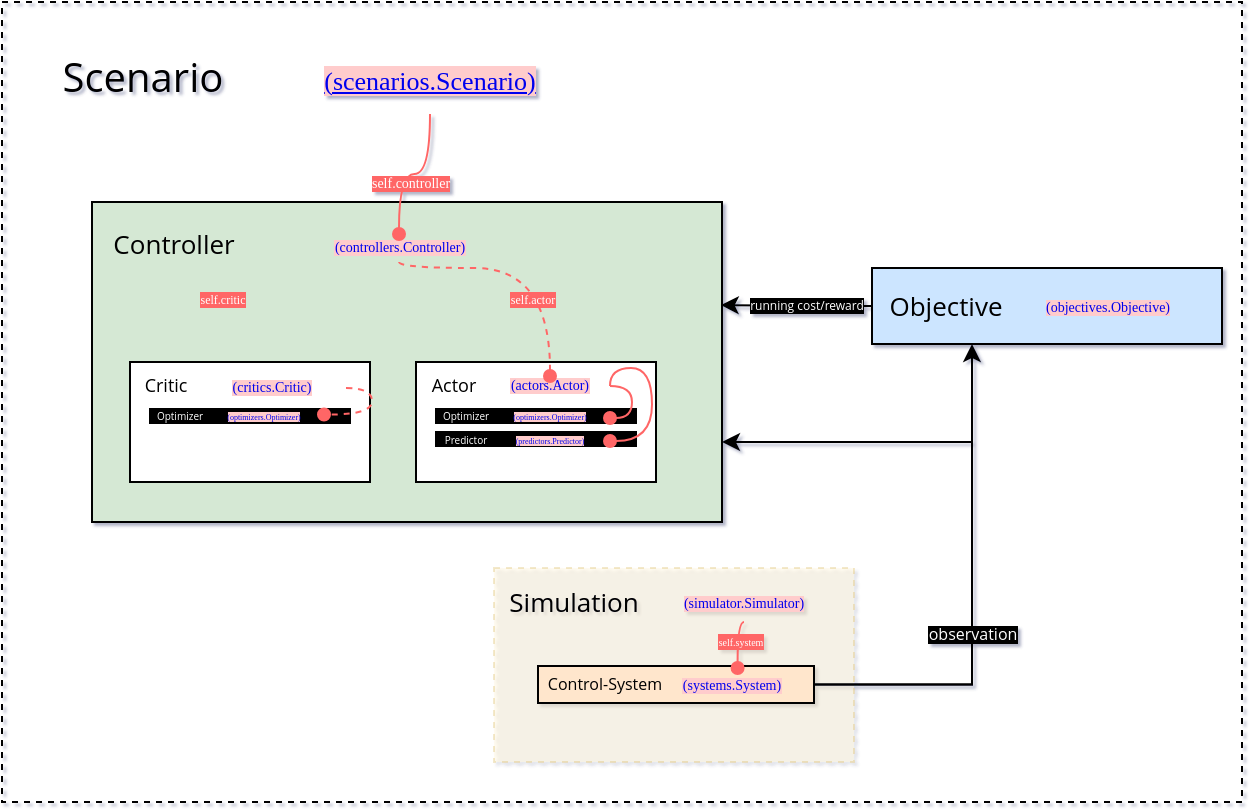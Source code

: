 <mxfile version="20.3.0" type="device"><diagram id="R2lEEEUBdFMjLlhIrx00" name="Page-1"><mxGraphModel dx="450" dy="293" grid="1" gridSize="10" guides="1" tooltips="1" connect="1" arrows="1" fold="1" page="1" pageScale="1" pageWidth="850" pageHeight="1100" background="none" math="0" shadow="1" extFonts="Permanent Marker^https://fonts.googleapis.com/css?family=Permanent+Marker"><root><mxCell id="0"/><mxCell id="1" parent="0"/><mxCell id="PByIVqlIFBFmM2E9HIEJ-3" value="" style="rounded=0;whiteSpace=wrap;html=1;fillColor=none;dashed=1;align=left;" vertex="1" parent="1"><mxGeometry x="115" y="217" width="620" height="400" as="geometry"/></mxCell><mxCell id="PByIVqlIFBFmM2E9HIEJ-5" value="" style="group;strokeColor=none;fontColor=none;noLabel=1;labelBackgroundColor=none;" vertex="1" connectable="0" parent="1"><mxGeometry x="115" y="217" width="620" height="400" as="geometry"/></mxCell><mxCell id="PByIVqlIFBFmM2E9HIEJ-4" value="&lt;pre&gt;&lt;font style=&quot;font-size: 20px;&quot; face=&quot;Open Sans&quot;&gt;Scenario&lt;/font&gt;&lt;/pre&gt;" style="text;html=1;resizable=0;autosize=1;align=center;verticalAlign=middle;points=[];fillColor=none;strokeColor=none;rounded=0;dashed=1;" vertex="1" parent="PByIVqlIFBFmM2E9HIEJ-5"><mxGeometry x="20.217" y="7.143" width="100" height="60" as="geometry"/></mxCell><mxCell id="PByIVqlIFBFmM2E9HIEJ-7" value="" style="group;fontColor=none;noLabel=1;labelBackgroundColor=default;" vertex="1" connectable="0" parent="PByIVqlIFBFmM2E9HIEJ-5"><mxGeometry width="620" height="400" as="geometry"/></mxCell><mxCell id="PByIVqlIFBFmM2E9HIEJ-194" value="" style="rounded=0;whiteSpace=wrap;html=1;labelBackgroundColor=#FF6666;labelBorderColor=none;strokeColor=#d6b656;fontFamily=JetBrains Mono;fontSource=https%3A%2F%2Ffonts.googleapis.com%2Fcss%3Ffamily%3DJetBrains%2BMono;fontSize=3;fillColor=#fff2cc;glass=0;opacity=30;dashed=1;" vertex="1" parent="PByIVqlIFBFmM2E9HIEJ-7"><mxGeometry x="246" y="283" width="180" height="97" as="geometry"/></mxCell><mxCell id="PByIVqlIFBFmM2E9HIEJ-6" value="&lt;font color=&quot;#ffffff&quot; style=&quot;font-size: 13px;&quot; face=&quot;JetBrains Mono&quot; data-font-src=&quot;https://fonts.googleapis.com/css?family=JetBrains+Mono&quot;&gt;&lt;a style=&quot;background-color: rgb(255, 204, 204);&quot; href=&quot;https://gitflic.ru/project/aidynamicaction/rcognita/blob?file=rcognita%2Fscenarios.py&amp;amp;branch=feature-CALF#:~:text=class-,OnlineScenario,-%3A&quot;&gt;(scenarios.Scenario)&lt;/a&gt;&lt;/font&gt;" style="text;html=1;strokeColor=none;fillColor=none;align=center;verticalAlign=middle;whiteSpace=wrap;rounded=0;dashed=1;fontFamily=Open Sans;fontSource=https%3A%2F%2Ffonts.googleapis.com%2Fcss%3Ffamily%3DOpen%2BSans;fontSize=20;" vertex="1" parent="PByIVqlIFBFmM2E9HIEJ-7"><mxGeometry x="108" y="16" width="212" height="40" as="geometry"/></mxCell><mxCell id="PByIVqlIFBFmM2E9HIEJ-9" value="" style="rounded=0;whiteSpace=wrap;html=1;labelBackgroundColor=#FF6666;fontFamily=Courier Typeface;fontSource=https%3A%2F%2Ffonts.googleapis.com%2Fcss%3Ffamily%3DCourier%2BTypeface;fontSize=13;fillColor=#d5e8d4;strokeColor=default;" vertex="1" parent="PByIVqlIFBFmM2E9HIEJ-7"><mxGeometry x="45" y="100" width="315" height="160" as="geometry"/></mxCell><mxCell id="PByIVqlIFBFmM2E9HIEJ-10" value="&lt;font data-font-src=&quot;https://fonts.googleapis.com/css?family=Open+Sans&quot; face=&quot;Open Sans&quot;&gt;Controller&lt;/font&gt;" style="text;html=1;strokeColor=none;fillColor=none;align=center;verticalAlign=middle;whiteSpace=wrap;rounded=0;labelBackgroundColor=none;fontFamily=Courier Typeface;fontSource=https%3A%2F%2Ffonts.googleapis.com%2Fcss%3Ffamily%3DCourier%2BTypeface;fontSize=13;fontColor=#000000;" vertex="1" parent="PByIVqlIFBFmM2E9HIEJ-7"><mxGeometry x="56" y="106" width="60" height="30" as="geometry"/></mxCell><mxCell id="PByIVqlIFBFmM2E9HIEJ-130" value="" style="group" vertex="1" connectable="0" parent="PByIVqlIFBFmM2E9HIEJ-7"><mxGeometry x="195" y="171" width="132" height="69" as="geometry"/></mxCell><mxCell id="PByIVqlIFBFmM2E9HIEJ-131" value="&lt;span style=&quot;color: rgba(0, 0, 0, 0); font-family: monospace; font-size: 0px; text-align: start;&quot;&gt;%3CmxGraphModel%3E%3Croot%3E%3CmxCell%20id%3D%220%22%2F%3E%3CmxCell%20id%3D%221%22%20parent%3D%220%22%2F%3E%3CmxCell%20id%3D%222%22%20value%3D%22%22%20style%3D%22group%22%20vertex%3D%221%22%20connectable%3D%220%22%20parent%3D%221%22%3E%3CmxGeometry%20x%3D%22167%22%20y%3D%22388%22%20width%3D%22132%22%20height%3D%2269%22%20as%3D%22geometry%22%2F%3E%3C%2FmxCell%3E%3CmxCell%20id%3D%223%22%20value%3D%22%22%20style%3D%22rounded%3D0%3BwhiteSpace%3Dwrap%3Bhtml%3D1%3BlabelBackgroundColor%3Dnone%3BstrokeColor%3Ddefault%3BfontFamily%3DOpen%20Sans%3BfontSource%3Dhttps%253A%252F%252Ffonts.googleapis.com%252Fcss%253Ffamily%253DOpen%252BSans%3BfontSize%3D13%3BfontColor%3D%23000000%3BfillColor%3Ddefault%3B%22%20vertex%3D%221%22%20parent%3D%222%22%3E%3CmxGeometry%20x%3D%2212%22%20y%3D%229%22%20width%3D%22120%22%20height%3D%2260%22%20as%3D%22geometry%22%2F%3E%3C%2FmxCell%3E%3CmxCell%20id%3D%224%22%20value%3D%22%26lt%3Bfont%20style%3D%26quot%3Bfont-size%3A%209px%3B%26quot%3B%26gt%3BCritic%26lt%3B%2Ffont%26gt%3B%22%20style%3D%22text%3Bhtml%3D1%3BstrokeColor%3Dnone%3BfillColor%3Dnone%3Balign%3Dcenter%3BverticalAlign%3Dmiddle%3BwhiteSpace%3Dwrap%3Brounded%3D0%3BlabelBackgroundColor%3Dnone%3BfontFamily%3DOpen%20Sans%3BfontSource%3Dhttps%253A%252F%252Ffonts.googleapis.com%252Fcss%253Ffamily%253DOpen%252BSans%3BfontSize%3D13%3BfontColor%3D%23000000%3B%22%20vertex%3D%221%22%20parent%3D%222%22%3E%3CmxGeometry%20y%3D%224%22%20width%3D%2260%22%20height%3D%2230%22%20as%3D%22geometry%22%2F%3E%3C%2FmxCell%3E%3CmxCell%20id%3D%225%22%20value%3D%22%26lt%3Bfont%20color%3D%26quot%3B%23ffffff%26quot%3B%20style%3D%26quot%3Bfont-size%3A%207px%3B%20background-color%3A%20rgb(255%2C%20204%2C%20204)%3B%26quot%3B%20face%3D%26quot%3BJetBrains%20Mono%26quot%3B%20data-font-src%3D%26quot%3Bhttps%3A%2F%2Ffonts.googleapis.com%2Fcss%3Ffamily%3DJetBrains%2BMono%26quot%3B%26gt%3B(critics.Critic)%26lt%3B%2Ffont%26gt%3B%22%20style%3D%22text%3Bhtml%3D1%3BstrokeColor%3Dnone%3BfillColor%3Dnone%3Balign%3Dcenter%3BverticalAlign%3Dmiddle%3BwhiteSpace%3Dwrap%3Brounded%3D0%3Bdashed%3D1%3BfontFamily%3DOpen%20Sans%3BfontSource%3Dhttps%253A%252F%252Ffonts.googleapis.com%252Fcss%253Ffamily%253DOpen%252BSans%3BfontSize%3D20%3B%22%20vertex%3D%221%22%20parent%3D%222%22%3E%3CmxGeometry%20x%3D%2250%22%20width%3D%2260%22%20height%3D%2230%22%20as%3D%22geometry%22%2F%3E%3C%2FmxCell%3E%3CmxCell%20id%3D%226%22%20value%3D%22%22%20style%3D%22group%22%20vertex%3D%221%22%20connectable%3D%220%22%20parent%3D%222%22%3E%3CmxGeometry%20x%3D%227%22%20y%3D%2220%22%20width%3D%22115%22%20height%3D%2230%22%20as%3D%22geometry%22%2F%3E%3C%2FmxCell%3E%3CmxCell%20id%3D%227%22%20value%3D%22%22%20style%3D%22group%22%20vertex%3D%221%22%20connectable%3D%220%22%20parent%3D%226%22%3E%3CmxGeometry%20width%3D%22115%22%20height%3D%2230%22%20as%3D%22geometry%22%2F%3E%3C%2FmxCell%3E%3CmxCell%20id%3D%228%22%20value%3D%22%22%20style%3D%22rounded%3D0%3BwhiteSpace%3Dwrap%3Bhtml%3D1%3BlabelBackgroundColor%3D%23FFCCCC%3BstrokeColor%3Ddefault%3BfontFamily%3DOpen%20Sans%3BfontSource%3Dhttps%253A%252F%252Ffonts.googleapis.com%252Fcss%253Ffamily%253DOpen%252BSans%3BfontSize%3D7%3BfontColor%3D%23FFFFFF%3BfillColor%3D%23000000%3B%22%20vertex%3D%221%22%20parent%3D%227%22%3E%3CmxGeometry%20x%3D%2215%22%20y%3D%2212.5%22%20width%3D%22100%22%20height%3D%227%22%20as%3D%22geometry%22%2F%3E%3C%2FmxCell%3E%3CmxCell%20id%3D%229%22%20value%3D%22Optimizer%22%20style%3D%22text%3Bhtml%3D1%3BstrokeColor%3Dnone%3BfillColor%3Dnone%3Balign%3Dcenter%3BverticalAlign%3Dmiddle%3BwhiteSpace%3Dwrap%3Brounded%3D0%3BlabelBackgroundColor%3Dnone%3BfontFamily%3DOpen%20Sans%3BfontSource%3Dhttps%253A%252F%252Ffonts.googleapis.com%252Fcss%253Ffamily%253DOpen%252BSans%3BfontSize%3D5%3BfontColor%3D%23FFFFFF%3B%22%20vertex%3D%221%22%20parent%3D%227%22%3E%3CmxGeometry%20width%3D%2260%22%20height%3D%2230%22%20as%3D%22geometry%22%2F%3E%3C%2FmxCell%3E%3CmxCell%20id%3D%2210%22%20value%3D%22%26lt%3Bspan%20style%3D%26quot%3Bfont-family%3A%20%26amp%3Bquot%3BJetBrains%20Mono%26amp%3Bquot%3B%3B%20background-color%3A%20rgb(255%2C%20204%2C%20204)%3B%26quot%3B%26gt%3B(optimizers.BaseOptimizer)%26lt%3B%2Fspan%26gt%3B%22%20style%3D%22text%3Bhtml%3D1%3BstrokeColor%3Dnone%3BfillColor%3Dnone%3Balign%3Dcenter%3BverticalAlign%3Dmiddle%3BwhiteSpace%3Dwrap%3Brounded%3D0%3BlabelBackgroundColor%3Dnone%3BfontFamily%3DOpen%20Sans%3BfontSource%3Dhttps%253A%252F%252Ffonts.googleapis.com%252Fcss%253Ffamily%253DOpen%252BSans%3BfontSize%3D4%3BfontColor%3D%23FFFFFF%3B%22%20vertex%3D%221%22%20parent%3D%227%22%3E%3CmxGeometry%20x%3D%2247%22%20y%3D%2213.5%22%20width%3D%2260%22%20height%3D%227%22%20as%3D%22geometry%22%2F%3E%3C%2FmxCell%3E%3C%2Froot%3E%3C%2FmxGraphModel%3E&lt;/span&gt;" style="rounded=0;whiteSpace=wrap;html=1;labelBackgroundColor=none;strokeColor=default;fontFamily=Open Sans;fontSource=https%3A%2F%2Ffonts.googleapis.com%2Fcss%3Ffamily%3DOpen%2BSans;fontSize=13;fontColor=#000000;fillColor=default;" vertex="1" parent="PByIVqlIFBFmM2E9HIEJ-130"><mxGeometry x="12" y="9" width="120" height="60" as="geometry"/></mxCell><mxCell id="PByIVqlIFBFmM2E9HIEJ-132" value="&lt;font style=&quot;font-size: 9px;&quot;&gt;Actor&lt;/font&gt;" style="text;html=1;strokeColor=none;fillColor=none;align=center;verticalAlign=middle;whiteSpace=wrap;rounded=0;labelBackgroundColor=none;fontFamily=Open Sans;fontSource=https%3A%2F%2Ffonts.googleapis.com%2Fcss%3Ffamily%3DOpen%2BSans;fontSize=13;fontColor=#000000;" vertex="1" parent="PByIVqlIFBFmM2E9HIEJ-130"><mxGeometry x="1" y="4" width="60" height="30" as="geometry"/></mxCell><mxCell id="PByIVqlIFBFmM2E9HIEJ-134" value="" style="group" vertex="1" connectable="0" parent="PByIVqlIFBFmM2E9HIEJ-130"><mxGeometry x="7" y="20" width="115" height="42.5" as="geometry"/></mxCell><mxCell id="PByIVqlIFBFmM2E9HIEJ-135" value="" style="group" vertex="1" connectable="0" parent="PByIVqlIFBFmM2E9HIEJ-134"><mxGeometry width="115" height="42.5" as="geometry"/></mxCell><mxCell id="PByIVqlIFBFmM2E9HIEJ-136" value="" style="rounded=0;whiteSpace=wrap;html=1;labelBackgroundColor=#FFCCCC;strokeColor=default;fontFamily=Open Sans;fontSource=https%3A%2F%2Ffonts.googleapis.com%2Fcss%3Ffamily%3DOpen%2BSans;fontSize=7;fontColor=#FFFFFF;fillColor=#000000;" vertex="1" parent="PByIVqlIFBFmM2E9HIEJ-135"><mxGeometry x="15" y="12.5" width="100" height="7" as="geometry"/></mxCell><mxCell id="PByIVqlIFBFmM2E9HIEJ-137" value="Optimizer" style="text;html=1;strokeColor=none;fillColor=none;align=center;verticalAlign=middle;whiteSpace=wrap;rounded=0;labelBackgroundColor=none;fontFamily=Open Sans;fontSource=https%3A%2F%2Ffonts.googleapis.com%2Fcss%3Ffamily%3DOpen%2BSans;fontSize=5;fontColor=#FFFFFF;" vertex="1" parent="PByIVqlIFBFmM2E9HIEJ-135"><mxGeometry width="60" height="30" as="geometry"/></mxCell><mxCell id="PByIVqlIFBFmM2E9HIEJ-138" value="&lt;span style=&quot;font-family: &amp;quot;JetBrains Mono&amp;quot;; background-color: rgb(255, 204, 204);&quot;&gt;&lt;font color=&quot;#0000ee&quot;&gt;(optimizers.Optimizer)&lt;/font&gt;&lt;/span&gt;" style="text;html=1;strokeColor=none;fillColor=none;align=center;verticalAlign=middle;whiteSpace=wrap;rounded=0;labelBackgroundColor=none;fontFamily=Open Sans;fontSource=https%3A%2F%2Ffonts.googleapis.com%2Fcss%3Ffamily%3DOpen%2BSans;fontSize=4;fontColor=#FFFFFF;" vertex="1" parent="PByIVqlIFBFmM2E9HIEJ-135"><mxGeometry x="42" y="13.5" width="60" height="7" as="geometry"/></mxCell><mxCell id="PByIVqlIFBFmM2E9HIEJ-139" value="" style="group" vertex="1" connectable="0" parent="PByIVqlIFBFmM2E9HIEJ-135"><mxGeometry y="11.5" width="115" height="30" as="geometry"/></mxCell><mxCell id="PByIVqlIFBFmM2E9HIEJ-140" value="" style="rounded=0;whiteSpace=wrap;html=1;labelBackgroundColor=#FFCCCC;strokeColor=default;fontFamily=Open Sans;fontSource=https%3A%2F%2Ffonts.googleapis.com%2Fcss%3Ffamily%3DOpen%2BSans;fontSize=7;fontColor=#FFFFFF;fillColor=#000000;" vertex="1" parent="PByIVqlIFBFmM2E9HIEJ-139"><mxGeometry x="15" y="12.5" width="100" height="7" as="geometry"/></mxCell><mxCell id="PByIVqlIFBFmM2E9HIEJ-141" value="Predictor" style="text;html=1;strokeColor=none;fillColor=none;align=center;verticalAlign=middle;whiteSpace=wrap;rounded=0;labelBackgroundColor=none;fontFamily=Open Sans;fontSource=https%3A%2F%2Ffonts.googleapis.com%2Fcss%3Ffamily%3DOpen%2BSans;fontSize=5;fontColor=#FFFFFF;" vertex="1" parent="PByIVqlIFBFmM2E9HIEJ-139"><mxGeometry width="60" height="30" as="geometry"/></mxCell><mxCell id="PByIVqlIFBFmM2E9HIEJ-142" value="&lt;span style=&quot;font-family: &amp;quot;JetBrains Mono&amp;quot;; background-color: rgb(255, 204, 204);&quot;&gt;&lt;font color=&quot;#0000ee&quot;&gt;(predictors.Predictor)&lt;/font&gt;&lt;/span&gt;" style="text;html=1;strokeColor=none;fillColor=none;align=center;verticalAlign=middle;whiteSpace=wrap;rounded=0;labelBackgroundColor=none;fontFamily=Open Sans;fontSource=https%3A%2F%2Ffonts.googleapis.com%2Fcss%3Ffamily%3DOpen%2BSans;fontSize=4;fontColor=#FFFFFF;" vertex="1" parent="PByIVqlIFBFmM2E9HIEJ-139"><mxGeometry x="42" y="13.5" width="60" height="7" as="geometry"/></mxCell><mxCell id="PByIVqlIFBFmM2E9HIEJ-167" style="edgeStyle=orthogonalEdgeStyle;rounded=0;orthogonalLoop=1;jettySize=auto;html=1;exitX=1;exitY=0.5;exitDx=0;exitDy=0;entryX=1;entryY=0.5;entryDx=0;entryDy=0;strokeColor=#FF6666;fontFamily=JetBrains Mono;fontSource=https%3A%2F%2Ffonts.googleapis.com%2Fcss%3Ffamily%3DJetBrains%2BMono;fontSize=3;fontColor=#FFFFFF;endArrow=oval;endFill=1;curved=1;" edge="1" parent="PByIVqlIFBFmM2E9HIEJ-135" source="PByIVqlIFBFmM2E9HIEJ-149" target="PByIVqlIFBFmM2E9HIEJ-138"><mxGeometry relative="1" as="geometry"><Array as="points"><mxPoint x="113" y="1"/><mxPoint x="113" y="17"/></Array></mxGeometry></mxCell><mxCell id="PByIVqlIFBFmM2E9HIEJ-168" style="edgeStyle=orthogonalEdgeStyle;curved=1;rounded=0;orthogonalLoop=1;jettySize=auto;html=1;exitX=1;exitY=0.5;exitDx=0;exitDy=0;entryX=1;entryY=0.5;entryDx=0;entryDy=0;strokeColor=#FF6666;fontFamily=JetBrains Mono;fontSource=https%3A%2F%2Ffonts.googleapis.com%2Fcss%3Ffamily%3DJetBrains%2BMono;fontSize=3;fontColor=#FFFFFF;endArrow=oval;endFill=1;" edge="1" parent="PByIVqlIFBFmM2E9HIEJ-135" source="PByIVqlIFBFmM2E9HIEJ-149" target="PByIVqlIFBFmM2E9HIEJ-142"><mxGeometry relative="1" as="geometry"><Array as="points"><mxPoint x="102" y="-8"/><mxPoint x="123" y="-8"/><mxPoint x="123" y="29"/></Array></mxGeometry></mxCell><mxCell id="PByIVqlIFBFmM2E9HIEJ-149" value="&lt;span style=&quot;font-family: &amp;quot;JetBrains Mono&amp;quot;; font-size: 7px; background-color: rgb(255, 204, 204);&quot;&gt;&lt;font color=&quot;#0000ee&quot;&gt;(actors.Actor)&lt;/font&gt;&lt;/span&gt;" style="text;html=1;strokeColor=none;fillColor=none;align=center;verticalAlign=middle;whiteSpace=wrap;rounded=0;labelBackgroundColor=none;fontFamily=Open Sans;fontSource=https%3A%2F%2Ffonts.googleapis.com%2Fcss%3Ffamily%3DOpen%2BSans;fontSize=4;fontColor=#FFFFFF;" vertex="1" parent="PByIVqlIFBFmM2E9HIEJ-135"><mxGeometry x="42" y="-4" width="60" height="10" as="geometry"/></mxCell><mxCell id="PByIVqlIFBFmM2E9HIEJ-120" value="" style="group" vertex="1" connectable="0" parent="PByIVqlIFBFmM2E9HIEJ-7"><mxGeometry x="52" y="171" width="132" height="69" as="geometry"/></mxCell><mxCell id="PByIVqlIFBFmM2E9HIEJ-11" value="&lt;span style=&quot;color: rgba(0, 0, 0, 0); font-family: monospace; font-size: 0px; text-align: start;&quot;&gt;%3CmxGraphModel%3E%3Croot%3E%3CmxCell%20id%3D%220%22%2F%3E%3CmxCell%20id%3D%221%22%20parent%3D%220%22%2F%3E%3CmxCell%20id%3D%222%22%20value%3D%22%22%20style%3D%22group%22%20vertex%3D%221%22%20connectable%3D%220%22%20parent%3D%221%22%3E%3CmxGeometry%20x%3D%22167%22%20y%3D%22388%22%20width%3D%22132%22%20height%3D%2269%22%20as%3D%22geometry%22%2F%3E%3C%2FmxCell%3E%3CmxCell%20id%3D%223%22%20value%3D%22%22%20style%3D%22rounded%3D0%3BwhiteSpace%3Dwrap%3Bhtml%3D1%3BlabelBackgroundColor%3Dnone%3BstrokeColor%3Ddefault%3BfontFamily%3DOpen%20Sans%3BfontSource%3Dhttps%253A%252F%252Ffonts.googleapis.com%252Fcss%253Ffamily%253DOpen%252BSans%3BfontSize%3D13%3BfontColor%3D%23000000%3BfillColor%3Ddefault%3B%22%20vertex%3D%221%22%20parent%3D%222%22%3E%3CmxGeometry%20x%3D%2212%22%20y%3D%229%22%20width%3D%22120%22%20height%3D%2260%22%20as%3D%22geometry%22%2F%3E%3C%2FmxCell%3E%3CmxCell%20id%3D%224%22%20value%3D%22%26lt%3Bfont%20style%3D%26quot%3Bfont-size%3A%209px%3B%26quot%3B%26gt%3BCritic%26lt%3B%2Ffont%26gt%3B%22%20style%3D%22text%3Bhtml%3D1%3BstrokeColor%3Dnone%3BfillColor%3Dnone%3Balign%3Dcenter%3BverticalAlign%3Dmiddle%3BwhiteSpace%3Dwrap%3Brounded%3D0%3BlabelBackgroundColor%3Dnone%3BfontFamily%3DOpen%20Sans%3BfontSource%3Dhttps%253A%252F%252Ffonts.googleapis.com%252Fcss%253Ffamily%253DOpen%252BSans%3BfontSize%3D13%3BfontColor%3D%23000000%3B%22%20vertex%3D%221%22%20parent%3D%222%22%3E%3CmxGeometry%20y%3D%224%22%20width%3D%2260%22%20height%3D%2230%22%20as%3D%22geometry%22%2F%3E%3C%2FmxCell%3E%3CmxCell%20id%3D%225%22%20value%3D%22%26lt%3Bfont%20color%3D%26quot%3B%23ffffff%26quot%3B%20style%3D%26quot%3Bfont-size%3A%207px%3B%20background-color%3A%20rgb(255%2C%20204%2C%20204)%3B%26quot%3B%20face%3D%26quot%3BJetBrains%20Mono%26quot%3B%20data-font-src%3D%26quot%3Bhttps%3A%2F%2Ffonts.googleapis.com%2Fcss%3Ffamily%3DJetBrains%2BMono%26quot%3B%26gt%3B(critics.Critic)%26lt%3B%2Ffont%26gt%3B%22%20style%3D%22text%3Bhtml%3D1%3BstrokeColor%3Dnone%3BfillColor%3Dnone%3Balign%3Dcenter%3BverticalAlign%3Dmiddle%3BwhiteSpace%3Dwrap%3Brounded%3D0%3Bdashed%3D1%3BfontFamily%3DOpen%20Sans%3BfontSource%3Dhttps%253A%252F%252Ffonts.googleapis.com%252Fcss%253Ffamily%253DOpen%252BSans%3BfontSize%3D20%3B%22%20vertex%3D%221%22%20parent%3D%222%22%3E%3CmxGeometry%20x%3D%2250%22%20width%3D%2260%22%20height%3D%2230%22%20as%3D%22geometry%22%2F%3E%3C%2FmxCell%3E%3CmxCell%20id%3D%226%22%20value%3D%22%22%20style%3D%22group%22%20vertex%3D%221%22%20connectable%3D%220%22%20parent%3D%222%22%3E%3CmxGeometry%20x%3D%227%22%20y%3D%2220%22%20width%3D%22115%22%20height%3D%2230%22%20as%3D%22geometry%22%2F%3E%3C%2FmxCell%3E%3CmxCell%20id%3D%227%22%20value%3D%22%22%20style%3D%22group%22%20vertex%3D%221%22%20connectable%3D%220%22%20parent%3D%226%22%3E%3CmxGeometry%20width%3D%22115%22%20height%3D%2230%22%20as%3D%22geometry%22%2F%3E%3C%2FmxCell%3E%3CmxCell%20id%3D%228%22%20value%3D%22%22%20style%3D%22rounded%3D0%3BwhiteSpace%3Dwrap%3Bhtml%3D1%3BlabelBackgroundColor%3D%23FFCCCC%3BstrokeColor%3Ddefault%3BfontFamily%3DOpen%20Sans%3BfontSource%3Dhttps%253A%252F%252Ffonts.googleapis.com%252Fcss%253Ffamily%253DOpen%252BSans%3BfontSize%3D7%3BfontColor%3D%23FFFFFF%3BfillColor%3D%23000000%3B%22%20vertex%3D%221%22%20parent%3D%227%22%3E%3CmxGeometry%20x%3D%2215%22%20y%3D%2212.5%22%20width%3D%22100%22%20height%3D%227%22%20as%3D%22geometry%22%2F%3E%3C%2FmxCell%3E%3CmxCell%20id%3D%229%22%20value%3D%22Optimizer%22%20style%3D%22text%3Bhtml%3D1%3BstrokeColor%3Dnone%3BfillColor%3Dnone%3Balign%3Dcenter%3BverticalAlign%3Dmiddle%3BwhiteSpace%3Dwrap%3Brounded%3D0%3BlabelBackgroundColor%3Dnone%3BfontFamily%3DOpen%20Sans%3BfontSource%3Dhttps%253A%252F%252Ffonts.googleapis.com%252Fcss%253Ffamily%253DOpen%252BSans%3BfontSize%3D5%3BfontColor%3D%23FFFFFF%3B%22%20vertex%3D%221%22%20parent%3D%227%22%3E%3CmxGeometry%20width%3D%2260%22%20height%3D%2230%22%20as%3D%22geometry%22%2F%3E%3C%2FmxCell%3E%3CmxCell%20id%3D%2210%22%20value%3D%22%26lt%3Bspan%20style%3D%26quot%3Bfont-family%3A%20%26amp%3Bquot%3BJetBrains%20Mono%26amp%3Bquot%3B%3B%20background-color%3A%20rgb(255%2C%20204%2C%20204)%3B%26quot%3B%26gt%3B(optimizers.BaseOptimizer)%26lt%3B%2Fspan%26gt%3B%22%20style%3D%22text%3Bhtml%3D1%3BstrokeColor%3Dnone%3BfillColor%3Dnone%3Balign%3Dcenter%3BverticalAlign%3Dmiddle%3BwhiteSpace%3Dwrap%3Brounded%3D0%3BlabelBackgroundColor%3Dnone%3BfontFamily%3DOpen%20Sans%3BfontSource%3Dhttps%253A%252F%252Ffonts.googleapis.com%252Fcss%253Ffamily%253DOpen%252BSans%3BfontSize%3D4%3BfontColor%3D%23FFFFFF%3B%22%20vertex%3D%221%22%20parent%3D%227%22%3E%3CmxGeometry%20x%3D%2247%22%20y%3D%2213.5%22%20width%3D%2260%22%20height%3D%227%22%20as%3D%22geometry%22%2F%3E%3C%2FmxCell%3E%3C%2Froot%3E%3C%2FmxGraphModel%3E&lt;/span&gt;" style="rounded=0;whiteSpace=wrap;html=1;labelBackgroundColor=none;strokeColor=default;fontFamily=Open Sans;fontSource=https%3A%2F%2Ffonts.googleapis.com%2Fcss%3Ffamily%3DOpen%2BSans;fontSize=13;fontColor=#000000;fillColor=default;" vertex="1" parent="PByIVqlIFBFmM2E9HIEJ-120"><mxGeometry x="12" y="9" width="120" height="60" as="geometry"/></mxCell><mxCell id="PByIVqlIFBFmM2E9HIEJ-15" value="&lt;font style=&quot;font-size: 9px;&quot;&gt;Critic&lt;/font&gt;" style="text;html=1;strokeColor=none;fillColor=none;align=center;verticalAlign=middle;whiteSpace=wrap;rounded=0;labelBackgroundColor=none;fontFamily=Open Sans;fontSource=https%3A%2F%2Ffonts.googleapis.com%2Fcss%3Ffamily%3DOpen%2BSans;fontSize=13;fontColor=#000000;" vertex="1" parent="PByIVqlIFBFmM2E9HIEJ-120"><mxGeometry y="4" width="60" height="30" as="geometry"/></mxCell><mxCell id="PByIVqlIFBFmM2E9HIEJ-70" value="" style="group" vertex="1" connectable="0" parent="PByIVqlIFBFmM2E9HIEJ-120"><mxGeometry x="7" y="20" width="120" height="30" as="geometry"/></mxCell><mxCell id="PByIVqlIFBFmM2E9HIEJ-75" value="" style="group" vertex="1" connectable="0" parent="PByIVqlIFBFmM2E9HIEJ-70"><mxGeometry width="120" height="30" as="geometry"/></mxCell><mxCell id="PByIVqlIFBFmM2E9HIEJ-35" value="" style="rounded=0;whiteSpace=wrap;html=1;labelBackgroundColor=#FFCCCC;strokeColor=default;fontFamily=Open Sans;fontSource=https%3A%2F%2Ffonts.googleapis.com%2Fcss%3Ffamily%3DOpen%2BSans;fontSize=7;fontColor=#FFFFFF;fillColor=#000000;" vertex="1" parent="PByIVqlIFBFmM2E9HIEJ-75"><mxGeometry x="15" y="12.5" width="100" height="7" as="geometry"/></mxCell><mxCell id="PByIVqlIFBFmM2E9HIEJ-37" value="Optimizer" style="text;html=1;strokeColor=none;fillColor=none;align=center;verticalAlign=middle;whiteSpace=wrap;rounded=0;labelBackgroundColor=none;fontFamily=Open Sans;fontSource=https%3A%2F%2Ffonts.googleapis.com%2Fcss%3Ffamily%3DOpen%2BSans;fontSize=5;fontColor=#FFFFFF;" vertex="1" parent="PByIVqlIFBFmM2E9HIEJ-75"><mxGeometry width="60" height="30" as="geometry"/></mxCell><mxCell id="PByIVqlIFBFmM2E9HIEJ-74" value="&lt;span style=&quot;font-family: &amp;quot;JetBrains Mono&amp;quot;; background-color: rgb(255, 204, 204);&quot;&gt;&lt;font color=&quot;#0000ee&quot;&gt;(optimizers.Optimizer)&lt;/font&gt;&lt;/span&gt;" style="text;html=1;strokeColor=none;fillColor=none;align=center;verticalAlign=middle;whiteSpace=wrap;rounded=0;labelBackgroundColor=none;fontFamily=Open Sans;fontSource=https%3A%2F%2Ffonts.googleapis.com%2Fcss%3Ffamily%3DOpen%2BSans;fontSize=4;fontColor=#FFFFFF;" vertex="1" parent="PByIVqlIFBFmM2E9HIEJ-75"><mxGeometry x="42" y="13.5" width="60" height="7" as="geometry"/></mxCell><mxCell id="PByIVqlIFBFmM2E9HIEJ-170" style="edgeStyle=orthogonalEdgeStyle;curved=1;rounded=0;orthogonalLoop=1;jettySize=auto;html=1;exitX=1;exitY=0.5;exitDx=0;exitDy=0;entryX=1;entryY=0.25;entryDx=0;entryDy=0;strokeColor=#FF6666;fontFamily=JetBrains Mono;fontSource=https%3A%2F%2Ffonts.googleapis.com%2Fcss%3Ffamily%3DJetBrains%2BMono;fontSize=3;fontColor=#FFFFFF;endArrow=oval;endFill=1;dashed=1;" edge="1" parent="PByIVqlIFBFmM2E9HIEJ-75" source="PByIVqlIFBFmM2E9HIEJ-148" target="PByIVqlIFBFmM2E9HIEJ-74"><mxGeometry relative="1" as="geometry"><Array as="points"><mxPoint x="126" y="2"/><mxPoint x="126" y="15"/></Array></mxGeometry></mxCell><mxCell id="PByIVqlIFBFmM2E9HIEJ-148" value="&lt;span style=&quot;font-family: &amp;quot;JetBrains Mono&amp;quot;; font-size: 7px; background-color: rgb(255, 204, 204);&quot;&gt;&lt;font color=&quot;#0000ee&quot;&gt;(critics.Critic)&lt;/font&gt;&lt;/span&gt;" style="text;html=1;strokeColor=none;fillColor=none;align=center;verticalAlign=middle;whiteSpace=wrap;rounded=0;labelBackgroundColor=none;fontFamily=Open Sans;fontSource=https%3A%2F%2Ffonts.googleapis.com%2Fcss%3Ffamily%3DOpen%2BSans;fontSize=4;fontColor=#FFFFFF;" vertex="1" parent="PByIVqlIFBFmM2E9HIEJ-75"><mxGeometry x="39" y="-3" width="74" height="10" as="geometry"/></mxCell><mxCell id="PByIVqlIFBFmM2E9HIEJ-174" style="edgeStyle=orthogonalEdgeStyle;curved=1;rounded=0;orthogonalLoop=1;jettySize=auto;html=1;entryX=0.5;entryY=0;entryDx=0;entryDy=0;strokeColor=#FF6666;fontFamily=JetBrains Mono;fontSource=https%3A%2F%2Ffonts.googleapis.com%2Fcss%3Ffamily%3DJetBrains%2BMono;fontSize=3;fontColor=#FFFFFF;endArrow=oval;endFill=1;dashed=1;" edge="1" parent="PByIVqlIFBFmM2E9HIEJ-7" source="PByIVqlIFBFmM2E9HIEJ-224" target="PByIVqlIFBFmM2E9HIEJ-149"><mxGeometry relative="1" as="geometry"><mxPoint x="200.5" y="140" as="sourcePoint"/><Array as="points"><mxPoint x="199" y="133"/><mxPoint x="274" y="133"/></Array></mxGeometry></mxCell><mxCell id="PByIVqlIFBFmM2E9HIEJ-197" value="&lt;font data-font-src=&quot;https://fonts.googleapis.com/css?family=Open+Sans&quot; face=&quot;Open Sans&quot;&gt;Simulation&lt;/font&gt;" style="text;html=1;strokeColor=none;fillColor=none;align=center;verticalAlign=middle;whiteSpace=wrap;rounded=0;labelBackgroundColor=none;fontFamily=Courier Typeface;fontSource=https%3A%2F%2Ffonts.googleapis.com%2Fcss%3Ffamily%3DCourier%2BTypeface;fontSize=13;fontColor=#000000;" vertex="1" parent="PByIVqlIFBFmM2E9HIEJ-7"><mxGeometry x="256" y="285" width="60" height="30" as="geometry"/></mxCell><mxCell id="PByIVqlIFBFmM2E9HIEJ-198" value="&lt;font color=&quot;#0000ee&quot; style=&quot;font-size: 7px; background-color: rgb(255, 204, 204);&quot; face=&quot;JetBrains Mono&quot; data-font-src=&quot;https://fonts.googleapis.com/css?family=JetBrains+Mono&quot;&gt;(simulator.Simulator)&lt;/font&gt;" style="text;html=1;strokeColor=none;fillColor=none;align=center;verticalAlign=middle;whiteSpace=wrap;rounded=0;dashed=1;fontFamily=Open Sans;fontSource=https%3A%2F%2Ffonts.googleapis.com%2Fcss%3Ffamily%3DOpen%2BSans;fontSize=20;" vertex="1" parent="PByIVqlIFBFmM2E9HIEJ-7"><mxGeometry x="321" y="280" width="100" height="30" as="geometry"/></mxCell><mxCell id="PByIVqlIFBFmM2E9HIEJ-213" style="edgeStyle=orthogonalEdgeStyle;rounded=0;orthogonalLoop=1;jettySize=auto;html=1;exitX=1;exitY=0.5;exitDx=0;exitDy=0;strokeColor=#000000;fontFamily=JetBrains Mono;fontSource=https%3A%2F%2Ffonts.googleapis.com%2Fcss%3Ffamily%3DJetBrains%2BMono;fontSize=8;fontColor=#FFFFFF;startArrow=none;startFill=0;endArrow=classic;endFill=1;" edge="1" parent="PByIVqlIFBFmM2E9HIEJ-7" source="PByIVqlIFBFmM2E9HIEJ-199" target="PByIVqlIFBFmM2E9HIEJ-177"><mxGeometry relative="1" as="geometry"><Array as="points"><mxPoint x="485" y="341"/></Array></mxGeometry></mxCell><mxCell id="PByIVqlIFBFmM2E9HIEJ-214" style="edgeStyle=orthogonalEdgeStyle;rounded=0;orthogonalLoop=1;jettySize=auto;html=1;exitX=1;exitY=0.5;exitDx=0;exitDy=0;entryX=1;entryY=0.75;entryDx=0;entryDy=0;strokeColor=#000000;fontFamily=JetBrains Mono;fontSource=https%3A%2F%2Ffonts.googleapis.com%2Fcss%3Ffamily%3DJetBrains%2BMono;fontSize=8;fontColor=#FFFFFF;startArrow=none;startFill=0;endArrow=classic;endFill=1;" edge="1" parent="PByIVqlIFBFmM2E9HIEJ-7" source="PByIVqlIFBFmM2E9HIEJ-199" target="PByIVqlIFBFmM2E9HIEJ-9"><mxGeometry relative="1" as="geometry"><Array as="points"><mxPoint x="485" y="341"/><mxPoint x="485" y="220"/></Array></mxGeometry></mxCell><mxCell id="PByIVqlIFBFmM2E9HIEJ-220" value="&lt;span style=&quot;background-color: rgb(0, 0, 0);&quot;&gt;&lt;font data-font-src=&quot;https://fonts.googleapis.com/css?family=Open+Sans&quot; face=&quot;Open Sans&quot;&gt;observation&lt;/font&gt;&lt;/span&gt;" style="edgeLabel;html=1;align=center;verticalAlign=middle;resizable=0;points=[];fontSize=8;fontFamily=JetBrains Mono;fontColor=#FFFFFF;labelBackgroundColor=none;" vertex="1" connectable="0" parent="PByIVqlIFBFmM2E9HIEJ-214"><mxGeometry x="-0.723" y="-1" relative="1" as="geometry"><mxPoint x="34" y="-27" as="offset"/></mxGeometry></mxCell><mxCell id="PByIVqlIFBFmM2E9HIEJ-199" value="" style="rounded=0;whiteSpace=wrap;html=1;glass=0;labelBackgroundColor=#FF6666;labelBorderColor=none;strokeColor=#000000;fontFamily=JetBrains Mono;fontSource=https%3A%2F%2Ffonts.googleapis.com%2Fcss%3Ffamily%3DJetBrains%2BMono;fontSize=3;fillColor=#ffe6cc;" vertex="1" parent="PByIVqlIFBFmM2E9HIEJ-7"><mxGeometry x="268" y="332" width="138" height="18.5" as="geometry"/></mxCell><mxCell id="PByIVqlIFBFmM2E9HIEJ-200" value="&lt;font style=&quot;font-size: 8px;&quot; data-font-src=&quot;https://fonts.googleapis.com/css?family=Open+Sans&quot; face=&quot;Open Sans&quot;&gt;Control-System&lt;/font&gt;" style="text;html=1;strokeColor=none;fillColor=none;align=center;verticalAlign=middle;whiteSpace=wrap;rounded=0;labelBackgroundColor=none;fontFamily=Courier Typeface;fontSource=https%3A%2F%2Ffonts.googleapis.com%2Fcss%3Ffamily%3DCourier%2BTypeface;fontSize=13;fontColor=#000000;" vertex="1" parent="PByIVqlIFBFmM2E9HIEJ-7"><mxGeometry x="270" y="331.13" width="63" height="16.25" as="geometry"/></mxCell><mxCell id="PByIVqlIFBFmM2E9HIEJ-201" value="&lt;font color=&quot;#0000ee&quot; style=&quot;font-size: 7px; background-color: rgb(255, 204, 204);&quot; face=&quot;JetBrains Mono&quot; data-font-src=&quot;https://fonts.googleapis.com/css?family=JetBrains+Mono&quot;&gt;(systems.System)&lt;/font&gt;" style="text;html=1;strokeColor=none;fillColor=none;align=center;verticalAlign=middle;whiteSpace=wrap;rounded=0;dashed=1;fontFamily=Open Sans;fontSource=https%3A%2F%2Ffonts.googleapis.com%2Fcss%3Ffamily%3DOpen%2BSans;fontSize=20;" vertex="1" parent="PByIVqlIFBFmM2E9HIEJ-7"><mxGeometry x="330" y="326" width="70" height="20.5" as="geometry"/></mxCell><mxCell id="PByIVqlIFBFmM2E9HIEJ-208" style="edgeStyle=orthogonalEdgeStyle;curved=1;rounded=0;orthogonalLoop=1;jettySize=auto;html=1;exitX=0.5;exitY=1;exitDx=0;exitDy=0;entryX=0.54;entryY=0.341;entryDx=0;entryDy=0;entryPerimeter=0;strokeColor=#FF6666;fontFamily=JetBrains Mono;fontSource=https%3A%2F%2Ffonts.googleapis.com%2Fcss%3Ffamily%3DJetBrains%2BMono;fontSize=8;fontColor=#FFFFFF;startArrow=none;startFill=0;endArrow=oval;endFill=1;" edge="1" parent="PByIVqlIFBFmM2E9HIEJ-7" source="PByIVqlIFBFmM2E9HIEJ-198" target="PByIVqlIFBFmM2E9HIEJ-201"><mxGeometry relative="1" as="geometry"/></mxCell><mxCell id="PByIVqlIFBFmM2E9HIEJ-224" value="&lt;span style=&quot;font-family: &amp;quot;JetBrains Mono&amp;quot;; font-size: 7px; line-height: 1; background-color: rgb(255, 204, 204);&quot;&gt;&lt;font color=&quot;#0000ee&quot;&gt;(controllers.Controller)&lt;/font&gt;&lt;/span&gt;&lt;span style=&quot;font-family: &amp;quot;JetBrains Mono&amp;quot;; font-size: 7px;&quot;&gt;&lt;br&gt;&lt;/span&gt;" style="text;html=1;strokeColor=none;fillColor=none;align=center;verticalAlign=middle;whiteSpace=wrap;rounded=0;glass=0;labelBackgroundColor=none;labelBorderColor=none;fontFamily=Open Sans;fontSource=https%3A%2F%2Ffonts.googleapis.com%2Fcss%3Ffamily%3DOpen%2BSans;fontSize=6;fontColor=#FFFFFF;fontStyle=0" vertex="1" parent="PByIVqlIFBFmM2E9HIEJ-7"><mxGeometry x="129.75" y="116" width="137.5" height="14" as="geometry"/></mxCell><mxCell id="PByIVqlIFBFmM2E9HIEJ-180" value="" style="group" vertex="1" connectable="0" parent="PByIVqlIFBFmM2E9HIEJ-7"><mxGeometry x="435" y="133" width="175" height="38" as="geometry"/></mxCell><mxCell id="PByIVqlIFBFmM2E9HIEJ-177" value="" style="rounded=0;whiteSpace=wrap;html=1;labelBackgroundColor=#FF6666;labelBorderColor=none;strokeColor=default;fontFamily=JetBrains Mono;fontSource=https%3A%2F%2Ffonts.googleapis.com%2Fcss%3Ffamily%3DJetBrains%2BMono;fontSize=3;fontColor=#FFFFFF;fillColor=#CCE5FF;" vertex="1" parent="PByIVqlIFBFmM2E9HIEJ-180"><mxGeometry width="175" height="38" as="geometry"/></mxCell><mxCell id="PByIVqlIFBFmM2E9HIEJ-178" value="&lt;font data-font-src=&quot;https://fonts.googleapis.com/css?family=Open+Sans&quot; face=&quot;Open Sans&quot;&gt;Objective&lt;/font&gt;" style="text;html=1;strokeColor=none;fillColor=none;align=center;verticalAlign=middle;whiteSpace=wrap;rounded=0;labelBackgroundColor=none;fontFamily=Courier Typeface;fontSource=https%3A%2F%2Ffonts.googleapis.com%2Fcss%3Ffamily%3DCourier%2BTypeface;fontSize=13;fontColor=#000000;" vertex="1" parent="PByIVqlIFBFmM2E9HIEJ-180"><mxGeometry x="7" y="4" width="60" height="30" as="geometry"/></mxCell><mxCell id="PByIVqlIFBFmM2E9HIEJ-179" value="&lt;font color=&quot;#0000ee&quot; style=&quot;font-size: 7px; background-color: rgb(255, 204, 204);&quot; face=&quot;JetBrains Mono&quot; data-font-src=&quot;https://fonts.googleapis.com/css?family=JetBrains+Mono&quot;&gt;(objectives.Objective)&lt;/font&gt;" style="text;html=1;strokeColor=none;fillColor=none;align=center;verticalAlign=middle;whiteSpace=wrap;rounded=0;dashed=1;fontFamily=Open Sans;fontSource=https%3A%2F%2Ffonts.googleapis.com%2Fcss%3Ffamily%3DOpen%2BSans;fontSize=20;" vertex="1" parent="PByIVqlIFBFmM2E9HIEJ-180"><mxGeometry x="88" y="8" width="60" height="12" as="geometry"/></mxCell><mxCell id="PByIVqlIFBFmM2E9HIEJ-228" style="rounded=0;orthogonalLoop=1;jettySize=auto;html=1;exitX=0;exitY=0.5;exitDx=0;exitDy=0;entryX=0.998;entryY=0.322;entryDx=0;entryDy=0;entryPerimeter=0;strokeColor=#000000;fontFamily=Open Sans;fontSource=https%3A%2F%2Ffonts.googleapis.com%2Fcss%3Ffamily%3DOpen%2BSans;fontSize=6;fontColor=none;startArrow=none;startFill=0;endArrow=classic;endFill=1;edgeStyle=orthogonalEdgeStyle;" edge="1" parent="PByIVqlIFBFmM2E9HIEJ-7" source="PByIVqlIFBFmM2E9HIEJ-177" target="PByIVqlIFBFmM2E9HIEJ-9"><mxGeometry relative="1" as="geometry"><Array as="points"><mxPoint x="398" y="152"/></Array></mxGeometry></mxCell><mxCell id="PByIVqlIFBFmM2E9HIEJ-231" value="&lt;font style=&quot;line-height: 1; background-color: rgb(0, 0, 0);&quot; color=&quot;#ffffff&quot;&gt;running cost/reward&lt;/font&gt;" style="edgeLabel;html=1;align=center;verticalAlign=middle;resizable=0;points=[];fontSize=6;fontFamily=Open Sans;fontColor=none;" vertex="1" connectable="0" parent="PByIVqlIFBFmM2E9HIEJ-228"><mxGeometry x="-0.022" relative="1" as="geometry"><mxPoint x="4" as="offset"/></mxGeometry></mxCell><mxCell id="PByIVqlIFBFmM2E9HIEJ-225" style="edgeStyle=orthogonalEdgeStyle;curved=1;rounded=0;orthogonalLoop=1;jettySize=auto;html=1;exitX=0.5;exitY=1;exitDx=0;exitDy=0;entryX=0.5;entryY=0;entryDx=0;entryDy=0;strokeColor=#FF6666;fontFamily=Open Sans;fontSource=https%3A%2F%2Ffonts.googleapis.com%2Fcss%3Ffamily%3DOpen%2BSans;fontSize=6;fontColor=none;startArrow=none;startFill=0;endArrow=oval;endFill=1;" edge="1" parent="PByIVqlIFBFmM2E9HIEJ-7" source="PByIVqlIFBFmM2E9HIEJ-6" target="PByIVqlIFBFmM2E9HIEJ-224"><mxGeometry relative="1" as="geometry"/></mxCell><mxCell id="PByIVqlIFBFmM2E9HIEJ-245" value="&lt;font style=&quot;font-size: 7px; line-height: 1; background-color: rgb(255, 102, 102);&quot; data-font-src=&quot;https://fonts.googleapis.com/css?family=JetBrains+Mono&quot; face=&quot;JetBrains Mono&quot;&gt;self.controller&lt;/font&gt;" style="edgeLabel;html=1;align=center;verticalAlign=middle;resizable=0;points=[];fontSize=8;fontFamily=Open Sans;fontColor=#FFFFFF;labelBackgroundColor=none;" vertex="1" connectable="0" parent="PByIVqlIFBFmM2E9HIEJ-225"><mxGeometry x="0.06" y="3" relative="1" as="geometry"><mxPoint as="offset"/></mxGeometry></mxCell><mxCell id="PByIVqlIFBFmM2E9HIEJ-252" value="&lt;span style=&quot;background-color: rgb(255, 102, 102);&quot;&gt;&lt;font style=&quot;font-size: 6px; line-height: 1.1;&quot;&gt;self.critic&lt;/font&gt;&lt;/span&gt;" style="edgeLabel;html=1;align=center;verticalAlign=middle;resizable=0;points=[];fontSize=7;fontFamily=JetBrains Mono;fontColor=#FFFFFF;labelBackgroundColor=none;" vertex="1" connectable="0" parent="PByIVqlIFBFmM2E9HIEJ-7"><mxGeometry x="110" y="149" as="geometry"/></mxCell><mxCell id="PByIVqlIFBFmM2E9HIEJ-253" value="&lt;span style=&quot;background-color: rgb(255, 102, 102);&quot;&gt;&lt;font style=&quot;font-size: 6px; line-height: 1.1;&quot;&gt;self.actor&lt;/font&gt;&lt;/span&gt;" style="edgeLabel;html=1;align=center;verticalAlign=middle;resizable=0;points=[];fontSize=7;fontFamily=JetBrains Mono;fontColor=#FFFFFF;labelBackgroundColor=none;" vertex="1" connectable="0" parent="PByIVqlIFBFmM2E9HIEJ-7"><mxGeometry x="274" y="163" as="geometry"><mxPoint x="-9" y="-14" as="offset"/></mxGeometry></mxCell><mxCell id="PByIVqlIFBFmM2E9HIEJ-274" value="&lt;span style=&quot;background-color: rgb(255, 102, 102);&quot;&gt;&lt;font style=&quot;line-height: 1.1; font-size: 5px;&quot;&gt;self.system&lt;/font&gt;&lt;/span&gt;" style="edgeLabel;html=1;align=center;verticalAlign=middle;resizable=0;points=[];fontSize=7;fontFamily=JetBrains Mono;fontColor=#FFFFFF;labelBackgroundColor=none;" vertex="1" connectable="0" parent="PByIVqlIFBFmM2E9HIEJ-7"><mxGeometry x="369" y="320" as="geometry"/></mxCell><mxCell id="PByIVqlIFBFmM2E9HIEJ-354" value="&lt;span style=&quot;color: rgba(0, 0, 0, 0); font-family: monospace; font-size: 0px; text-align: start;&quot;&gt;%3CmxGraphModel%3E%3Croot%3E%3CmxCell%20id%3D%220%22%2F%3E%3CmxCell%20id%3D%221%22%20parent%3D%220%22%2F%3E%3CmxCell%20id%3D%222%22%20value%3D%22%22%20style%3D%22group%22%20vertex%3D%221%22%20connectable%3D%220%22%20parent%3D%221%22%3E%3CmxGeometry%20x%3D%22167%22%20y%3D%22388%22%20width%3D%22132%22%20height%3D%2269%22%20as%3D%22geometry%22%2F%3E%3C%2FmxCell%3E%3CmxCell%20id%3D%223%22%20value%3D%22%22%20style%3D%22rounded%3D0%3BwhiteSpace%3Dwrap%3Bhtml%3D1%3BlabelBackgroundColor%3Dnone%3BstrokeColor%3Ddefault%3BfontFamily%3DOpen%20Sans%3BfontSource%3Dhttps%253A%252F%252Ffonts.googleapis.com%252Fcss%253Ffamily%253DOpen%252BSans%3BfontSize%3D13%3BfontColor%3D%23000000%3BfillColor%3Ddefault%3B%22%20vertex%3D%221%22%20parent%3D%222%22%3E%3CmxGeometry%20x%3D%2212%22%20y%3D%229%22%20width%3D%22120%22%20height%3D%2260%22%20as%3D%22geometry%22%2F%3E%3C%2FmxCell%3E%3CmxCell%20id%3D%224%22%20value%3D%22%26lt%3Bfont%20style%3D%26quot%3Bfont-size%3A%209px%3B%26quot%3B%26gt%3BCritic%26lt%3B%2Ffont%26gt%3B%22%20style%3D%22text%3Bhtml%3D1%3BstrokeColor%3Dnone%3BfillColor%3Dnone%3Balign%3Dcenter%3BverticalAlign%3Dmiddle%3BwhiteSpace%3Dwrap%3Brounded%3D0%3BlabelBackgroundColor%3Dnone%3BfontFamily%3DOpen%20Sans%3BfontSource%3Dhttps%253A%252F%252Ffonts.googleapis.com%252Fcss%253Ffamily%253DOpen%252BSans%3BfontSize%3D13%3BfontColor%3D%23000000%3B%22%20vertex%3D%221%22%20parent%3D%222%22%3E%3CmxGeometry%20y%3D%224%22%20width%3D%2260%22%20height%3D%2230%22%20as%3D%22geometry%22%2F%3E%3C%2FmxCell%3E%3CmxCell%20id%3D%225%22%20value%3D%22%26lt%3Bfont%20color%3D%26quot%3B%23ffffff%26quot%3B%20style%3D%26quot%3Bfont-size%3A%207px%3B%20background-color%3A%20rgb(255%2C%20204%2C%20204)%3B%26quot%3B%20face%3D%26quot%3BJetBrains%20Mono%26quot%3B%20data-font-src%3D%26quot%3Bhttps%3A%2F%2Ffonts.googleapis.com%2Fcss%3Ffamily%3DJetBrains%2BMono%26quot%3B%26gt%3B(critics.Critic)%26lt%3B%2Ffont%26gt%3B%22%20style%3D%22text%3Bhtml%3D1%3BstrokeColor%3Dnone%3BfillColor%3Dnone%3Balign%3Dcenter%3BverticalAlign%3Dmiddle%3BwhiteSpace%3Dwrap%3Brounded%3D0%3Bdashed%3D1%3BfontFamily%3DOpen%20Sans%3BfontSource%3Dhttps%253A%252F%252Ffonts.googleapis.com%252Fcss%253Ffamily%253DOpen%252BSans%3BfontSize%3D20%3B%22%20vertex%3D%221%22%20parent%3D%222%22%3E%3CmxGeometry%20x%3D%2250%22%20width%3D%2260%22%20height%3D%2230%22%20as%3D%22geometry%22%2F%3E%3C%2FmxCell%3E%3CmxCell%20id%3D%226%22%20value%3D%22%22%20style%3D%22group%22%20vertex%3D%221%22%20connectable%3D%220%22%20parent%3D%222%22%3E%3CmxGeometry%20x%3D%227%22%20y%3D%2220%22%20width%3D%22115%22%20height%3D%2230%22%20as%3D%22geometry%22%2F%3E%3C%2FmxCell%3E%3CmxCell%20id%3D%227%22%20value%3D%22%22%20style%3D%22group%22%20vertex%3D%221%22%20connectable%3D%220%22%20parent%3D%226%22%3E%3CmxGeometry%20width%3D%22115%22%20height%3D%2230%22%20as%3D%22geometry%22%2F%3E%3C%2FmxCell%3E%3CmxCell%20id%3D%228%22%20value%3D%22%22%20style%3D%22rounded%3D0%3BwhiteSpace%3Dwrap%3Bhtml%3D1%3BlabelBackgroundColor%3D%23FFCCCC%3BstrokeColor%3Ddefault%3BfontFamily%3DOpen%20Sans%3BfontSource%3Dhttps%253A%252F%252Ffonts.googleapis.com%252Fcss%253Ffamily%253DOpen%252BSans%3BfontSize%3D7%3BfontColor%3D%23FFFFFF%3BfillColor%3D%23000000%3B%22%20vertex%3D%221%22%20parent%3D%227%22%3E%3CmxGeometry%20x%3D%2215%22%20y%3D%2212.5%22%20width%3D%22100%22%20height%3D%227%22%20as%3D%22geometry%22%2F%3E%3C%2FmxCell%3E%3CmxCell%20id%3D%229%22%20value%3D%22Optimizer%22%20style%3D%22text%3Bhtml%3D1%3BstrokeColor%3Dnone%3BfillColor%3Dnone%3Balign%3Dcenter%3BverticalAlign%3Dmiddle%3BwhiteSpace%3Dwrap%3Brounded%3D0%3BlabelBackgroundColor%3Dnone%3BfontFamily%3DOpen%20Sans%3BfontSource%3Dhttps%253A%252F%252Ffonts.googleapis.com%252Fcss%253Ffamily%253DOpen%252BSans%3BfontSize%3D5%3BfontColor%3D%23FFFFFF%3B%22%20vertex%3D%221%22%20parent%3D%227%22%3E%3CmxGeometry%20width%3D%2260%22%20height%3D%2230%22%20as%3D%22geometry%22%2F%3E%3C%2FmxCell%3E%3CmxCell%20id%3D%2522geometry%22%2F%3E%3C%2FmxCell%3E%3CmxCell%20id%3D%2522geometry%22%2F%3E%3C%2FmxCell%3E%3CmxCell%20id%3D%2522geometry%22%2F%3E%3C%2FmxCell%3E%3CmxCell%20id%3D%2522geometry%22%2F%3E%3C%2Fn252FmxCell%3E%3CmxCell%20id%3D%229%22%20value%3D%22Optimizer%22%20style%3D%22text%3Bhtml%3D1%3BstrokeColor%3Dnone%3BfillColor%3Dnone%3Balign%2oor%2l38fontSource=htsign%3Dmiddle%3BwhiteSpace%3Dwrap%3Brounded%3D0%3BlabelBackgroundColor%3Dnone%3BfontFamily%3DOpen%20Sans%3BfontSource%3Dhttps%253A%252F%252Ffonts.googlea55253253D%22rounded%3D0%3BwhiteSpace%3Dwrap%20hei#FFFFFF;larm/css?family=Os="36quot�;3C%.imizer%22%20style%3D%22text%3Bhtml%3D1%3Bstroke0ell%2%3D%220%22%3D%2522geometry%2;&gt;&lt;font data-font-src=&quot;https://fonts.googleapis.com/css?family=Open+Sans&quot; face=&quot;Open Sans&quot;% id="PByIVqlIFBFmM2E9H style="text;html=1;strokeColor=none;fillColor=none;ndfff&quot%llColor=none;align=center;verticalAlign=middle;whiteSpace=wrap;rounded=0;labelBackgroundC355;fontFamily=Open Sans;fontColor12BSans;fontSize=20;" vertex="1" parent="PBex="1" parent="PByIVqlIFBFmM2E9HIEJ-180%2rap%3Brounded&0x="39" y="-3"%5%3Brounded&0x="39" y="-3"%5%3Brounded%0x="39" y="-3"!PByIVqlIounded%0x="39"2 y="8" width="60" height="12" as="geometry"/><83E<mxGeometry relative="1" as="geome520hei#FFFFFF;larm/css?family=Os="36quot�;3C%.imizer%22%20style%3D%22text%3Bhtml%3D1%3Bstroke0ell%2%3D%220%22%3D%2522geometry%2;&gt;&lt;font data-font-src=&quot;https://fonts.googleapis.com/css?family=Open+Sans&quot; face=&quot;Open Sans&quot;% id="PByIVqlIFBFmM2E9H style="text;html=1;strokeColor=none;fillColor=none;ndfff&quot%llColor=none;align=center;verticalAlign=middle;whiteSpace=wrap;rounded=0;labelBackgroundC355;fontFamily=Open Sans;fontColor132BSans;fontSize=20;" vertex="1" parent="PBex="1" parent="PByIVqlIFBFmM2E9HIEJ-180%2rap%3Brounded&0x="39" y="-3"%5%3Brounded&0x="39" y="-3"%5%3Brounded%0x="39" y="-3"%37%3Brounded%0x="39"2 y="8" width="60" height="12" as="geometry"/><516" relative="1" as="geometry"><mxPoint x="4%2ryDx=0;entryDtatD O3DJetexitDx=0;exitDy=0;entryX=0.5;ellColor=none;align=center;verticalAlign=middle;whiteSpace=wrap;rounded=0;labelBackgroundColor=none;fontFamily%=1;dashed=1;" edge="1" parent="PByIVqlIFBFmM2E9HIEJ-75" source="PByIVqlIFBFmM2E9HIEJ-148" target="PByIVqlIFBFmM2E9HIEJ-74gleapis.com%2Fcss%3Ffamily%3DJetBrains%2BMono;fontSize=3;fillColor=#ffe6cc;" vertex="1"rap%3Brounded$3D0%3BlabelBackg59ndColor%3Dnone#Dmiddle;whiteSpace=wrap;rounded=0;labelBackgroundColor=none;fontFamily=Ope66" relative="1" as="38" as="geometry"/><%IEJ-74y"/>1orthogonalLoop=1;jettySize=auto;html=1;exitX=0.520x="110" y="149" as="geometry"/></mxCt;font data-fofset"/><4D"4%2ryDx=0;entry(o3DJetexstylDJetex)252F%3E%3C%2FmxCellDx=0;exitDy=0;entryX=0.5;ellColor=none;align=center;verticalAlign=middle;whiteSpace=wrap;rounded=0;labelBackgroundColor=none;fontFamily%=1;dashed=1;" edge="1" parent="PByIVqlIFBFmM2E9HIEJ-75" source="PByIVqlIFBFmM2E9HIEJ-148" target="PByIVqlIFBFmM2E9HIEJ-74420id="PByIVqlIFBFmM2E9Hy%3DJetBrains%2BMono;fontSize=3;fillColor=#ffe6cc;" vertex="1"r8E<mxGeometrySD0%3BlabelBackg2F><"126" y="15"/></Array></mxGeometry></mxCell><mxCell id="PBy357BentryX=0.5;erelative="1" as="geome520hei#FFFFFF;larm/css?family=Os="36quot�;3C%.imizer%2E</Array></mxGeometry></mxCell><mx333D0;orthogona1Loop=1;jettySize=auto;ht3D&quot;JetBrainsllColor=non;https://fonts.googleapis.com/css?family=JetBrains+Mono&quot;&gt;(systems.System)&lt;/font&gt;" style="text;html=1;stro420id="PByIVqlIFBFmM2E9H0cost/reward&lt;/font&gt;" style="edgeLabel;htBndfff&quot%try"><Ae;align=center;verticalAlign=middle;whiteSpace=wraptFamily=Open Sans;fontColorpe66"s;fontSize=20;" vertex="1" parent="PBex=BFmM2E9HIEJ-75"8BfontSize=4;;quot%r=#FFFFFF;" vertex=BFmM2E9HIEJ-75"8B4940000000000lative="13BfontFamily%tFamil3B" vertex=2 width="60" height="12" as="geometry"/><5="PByIVqlIFBFmM2E9HIEJ-170" style="edge"3" relative="1" as="geometry"><mxPoint as="offset"/></mxGeometry></mxCell><mxCell id="PByIVqlIFBFmM2E9HIEJ-252"%2o3DJetexitDx=0;exitDy=0;eB&lt;font style=&quot;font-size: 6px; line-height: 1.1;&quot;&gt;self.actor&lt;/font&gt;&lt;/span&gt;" style="edgeLabel;html=1;align=center;verticalAlign=middle;resizable=0;pointsizabel;html=1;align=center;verticalAlign=middle;resizable=0;points=[%5;fontSize=4;f23D"15"/></Array></mxGeometry></mxCell><mxCell id="PBy18IFBFmM2E9HIEJ-201" value="&lt;font color=&quot;#0000ee&quot; style=&quot;font-size: 7px; backgroun7</Array%metry>%0rgb(255, 204, 204);&quot%fonts.googleapis.com/css?family=JetBrains+Mono&quot;&gt;(systems.System)&lt;/font&gt;" style="text;html=1;stro53Ffamily%3DOpen%2BSansost/reward&lt;/font&gt;" style="edgeLabel;html=1;align=center;verticalAlign=middle;resizable=0;points=[];fontSize=id=%2s;fontSize=20;" vertex="1" parent="PBex=BFmM2E9HIEJ-75"5mily: &amp43Bquot%r=#FtFamil3B" vertex="1" parent="PByIVqlIFBFmM2E9HIEJ-180%2r5ByIVqlIounded%1r;ver2239" y="-3"%95%3Brounded&;ver2239" y="-3"%95%3Brounded!0x="39" y="-3"%mily: &amp10x="39"2 y="8" width="60" height="12" as="geometry"/><%2?BFmM2E9HIEJ-201" value="&lt;font color=&quot;#0000ee&quot; style=&quot;font-size: 7px; backgroun</Array></mxGeometry></mxCell><mx74D0;orthogona433oop=1;jettySize=auto;ht20204);&quot%fonts.googleapis.com/css?family=JetBrains+Mono&quot;&gt;(systems.System)&lt;/font&gt;" style="text;html=1;strokeColor=none;fillColor=none;align=center;verticalAlign=middle;whiteSpace=wrap=&quot;JetBrainsml=1;align=center;verticalAlign=middle;resizable=0;points=[];fontSize=6;fontFamily=Open Sans;fontColoroogleaps;fontSize=20;" vertex="1" parent="PBex="1" parent="PByIVqlIFBFmM2E9HIEJ-180%2; bac="7%0x="39" y="-3"&05 bac="7%0x="39" y="-3"&05 bac="7270x="39" y="-3"#95 bac="7270x="39"2 y="8" width="60" height="12" as="geometry"/><73FBFmM2E9HIEJ-201" value="&lt;font col22/></mxCell><mxCell id="PByIVqlIFBFmM2E9HIEJ-213" style="edgeStyle=orthogonalEdgeStyle%3llColor=non;https://3Bfont data-font-src=&quot;https://fonts.googleapis.com/css?family=Open+Sans&quot; face=&quot;Open Sans&quot;% id="PByIVqlIFBFmM2E9H style="text;html=1;strokeColor=none;fillColor=none;ndfff&quot%Brounded=0;orthogonaLoop=1;jettySize=auto;html=1;align=center;verticalAlign=middle;resizable=0;points=[];fontSize=iByIVqlIFBFmM2E9HIEJ-7" source="PB22>%3s;fontSize=20;" vertex="1" parent="PBex=BFmM2E9HIEJ-75"395 bac="7223Bquot%r=#FtFamil3B" vertex="1" parent="PByIVqlIFBFmM2E9HIEJ-180%2ometry"><Array as="points"><mxPoint x="485" y="points"><mxP1int x="485" y="points"><mxP1int x="41621" parent="PByIVqlIFBFmM2E9HIEJ-7"><mxGeometry x="321" y="280" widp43Bquot&quot;#0000ee&quot;&gt;(controllers.Controller)&lt;/font&gt;&lt;/2BSans;fontSize=20%J-75"313BfontSize=3%FmxCell%BlabelBackgro3CmxGeometry x=%#CCE5FF;" vertex="1" parent="PByIVqlIFBFmM2E9HIEJ-180"><mxGeome4><mxGeometry x000ee&quot;okeColor=none;fillColor=none;align=center;verticalAlign=mid522%2ll%20id%3D%2522geometry%22%2F%3E%3C%2Fn252FmxCell%3E%3CmxCell%20id%3D%229%22%20value%3D%22Optimizer%22%20style%3D%2720id="PByIVqlIFBFmM2E9H3BfontSize=6%;fontSource=https%3A%2F%2Ffonts.googleapis.com%2Fcss%343Bquo;" vertex="1"rint x="412BfontSizD"285" width="60" 723CCE5FF;" vertex="1" parent="PByIVqlIFBFmM2E9HIEJ-180"><mxGeome416" relative>try%ntryX=0.5;ellColor=none;align=center;verticalAlign=middle;whiteSpace=wrap;rounded=0;labelBackgroundColor=none;fontFamily%=1;dashed=1;" edge="1" parent="PByIVqlIFBFmM2E9HIEJ-75" source="PByIVqlIFBFmM2520value%3D%22Optimizer%22%20style%3D%2 id="PByIVqlIFBFmM2E9Hurce=https%3A%2F%2Ffonts.googleapis.com%2Fcss%343Bquo;" vertex="1"-ByIVqlIounded y="285" width="60" #CCE5FF;" vertex="1" parent="PByIVqlIFBFmM2E9HIEJ-180"><mxGeome466" relative="1"BentryPerimeter=0;strokeColor=#FF6666;fontFamily=JetBrains Mono;fontSource=httgonalEdgeStyle;curved=1;rounded=0;orthogonalLoop=1;jettySize=auto;html=1;exitX=0.5;exitY=1;exitDx=mtry%s.etry%X=0.54;entryY=0.341;entryDx=0;entryDyntryX=0.5;ellColor=none;align=center;verticalAlign=middle;whiteSpace=wrap;rounded=0;labelBackgroundColor=none;fontFamily%=1;dashed=1;" edge="1" parent="PByIVqlIFBFmM2E9HIEJ-75" source="PByIVqlIFBFmM2E9HIEJ-148" target="PByIVqlIFBFmM2E9HIEJ-74420id="PByIVqlIFBFmM2E9Hy%3DJetBrains%2BMono;fontSize=3;fillColor=#f343Bquo;" vertex="1"3E<mxGeometry;fontSizD"285"N=0;points=W23CCE5FF;" vertex="1" parent="PByIVqlIFBFmM2E9HIEJ-180"><mxGeom4><mxGeometry.try%ntryX=0.5;ellColor=none;align=center;verticalAlign=middle;whiteSpace=wrap;rounded=0;labelBackgroundColor=none;fontFamily%=1;dashed=1;" edge="1" parent="PByIVqlIFBFmM2E9HIEJ-75" source="PByIVqlIFBFmM2520value%3D%22Optimizer%22%20style%3D%2 id="PByIVqlIFBFmM2E9Hurce=https%3A%2F%2Ffonts.goog2BSans;fontSize=20%J-75"120parent="P432 y="285" width="60"%2%#CCE5FF;" vertex="1" parent="PByIVqlIFBFmM2E9HIEJ-180"><mxGeom766" relative= 0ee&quot;&gt;(controllers.Controller)&lt;/font&gt;&lt;/2BSans;fontSize=20%J-75"1D;fontSize=4?BFmM2BlabelBackgro3CmxGeometry x=%#CCE5FF;" vertex="1" parent="PByIVqlIFBFmM2E9HIEJ-180"><mxGeom2 style="text;html=1;strokeColor=none;fillColor=none;align=center;verticalAlign=mid522%2ll%20id%3D%2522geometry%22%2F%3E%3C%2Fn252FmxCell%3E%3CmxCell%20id%3D%229%22%20value%3D%22Optimizer%22%20style%3D%2720id="PByIVqlIFBFmM2E9H3BfontSize=6%;fontSource=https%3A%2F%2Ffonts.googleapis.22><mxGeom766";" vertex="1"rint x="412BfontSizD"285" width="60" 723CCE5FF;" vertex="1" parent="PByIVqlIFBFmM2E9HIEJ-180"><mxGeom22/></mxCelPredivalue%ntryX=0.5;ellColor=none;align=center;verticalAlign=middle;whiteSpace=wrap;rounded=0;labelBackgroundColor=none;fontFamily%=1;dashed=1;" edge="1" parent="PByIVqlIFBFmM2E9HIEJ-75" source="PByIVqlIFBFmM2520value%3D%22Optimizer%22%20style%3D%2 id="PByIVqlIFBFmM2E9Hurce=https%3A%2F%2Ffonts.googleapis.com%2Fcss%766";" vertex=D"285" width="60"%2%#CCE5FF;" vertex="1" parent="PByIVqlIFBFmM2E9HIEJ-180"><mxGeom796" relative="1"BentryPerimeter=0;strokeColor=#FF6666;fontFamily=JetBrains Mono;fontSource=httgonalEdgeStyle;curved=1;rounded=0;orthogonalLoop=1;jettySize=auto;html=1;exitX=0.5;exitY=1;exitDx=predivalus.PredivaluX=0.54;entryY=0.341;entryDx=0;entryDyntryX=0.5;ellColor=none;align=center;verticalAlign=middle;whiteSpace=wrap;rounded=0;labelBackgroundColor=none;fontFamily%=1;dashed=1;" edge="1" parent="PByIVqlIFBFmM2E9HIEJ-75" source="PByIVqlIFBFmM2E9HIEJ-148" target="PByIVqlIFBFmM2E9HIEJ-74420id="PByIVqlIFBFmM2E9Hy%3DJetBrains%2BMono;fontSize=3;fillColor=#f766";" vertex="1"f23D"1eometry;fontSizD"285" width="60"'23CCE5FF;" vertex="1" parent="PByIVqlIFBFmM2E9HIEJ-180"><mxGeomolor=&quot;#0000ee&quot;&gt;(controllers.Controller)&lt;/font&gt;&lt;/2BSans;fontSize=20%J-75"1D;fontSize=432 y="285"%ro3CmxGeometry x=%#CCE5FF;" vertex="1" parent="PByIVqlIFBFmM2E9HIEJ-180"><mxGeom8mxCell><mxCell+html=1;strokeColor=none;fillColor=none;align=center;verticalAlign=mid522%2ll%20id%3D%2522geometry%22%2F%3E%3C%2Fn252FmxCell%3E%3CmxCell%20id%3D%229%22%20value%3D%22Optimizer%22%20style%3D%2720id="PByIVqlIFBFmM2E9H3BfontSize=6%;fontSource=https%3A%2F%2Ffonts.googleapis.22><mxGeomFBFmM2E9HIEJ-180"><mxGeomrint x="412BfontSizD"285" width="60" 723CCE5FF;" vertex="1" parent="PByIVqlIFBFmM2E9HIEJ-180"><mxGeom82xCell><mxCelletry%ntryX=0.5;ellColor=none;align=center;verticalAlign=middle;whiteSpace=wrap;rounded=0;labelBackgroundColor=none;fontFamily%=1;dashed=1;" edge="1" parent="PByIVqlIFBFmM2E9HIEJ-75" source="PByIVqlIFBFmM2520value%3D%22Optimizer%22%20style%3D%2 id="PByIVqlIFBFmM2E9Hurce=https%3A%2F%2Ffonts.googleapis.com%2Fcss%FBFmM2E9HIEJ-180"><mxGeom-ByIVqlIounded y="285" width="60" #CCE5FF;" vertex="1" parent="PByIVqlIFBFmM2E9HIEJ-180"><mxGeom83Bquot&quot;#0221"BentryPerimeter=0;strokeColor=#FF6666;fontFamily=JetBrains Mono;fontSource=httgonalEdgeStyle;curved=1;rounded=0;orthogonalLoop=1;jettySize=auto;html=1;exitX=0.5;exitY=1;exitDx=mtry%s.etry%X=0.54;entryY=0.341;entryDx=0;entryDyntryX=0.5;ellColor=none;align=center;verticalAlign=middle;whiteSpace=wrap;rounded=0;labelBackgroundColor=none;fontFamily%=1;dashed=1;" edge="1" parent="PByIVqlIFBFmM2E9HIEJ-75" source="PByIVqlIFBFmM2E9HIEJ-148" target="PByIVqlIFBFmM2E9HIEJ-74420id="PByIVqlIFBFmM2E9Hy%3DJetBrains%2BMono;fontSize=3;fillColor=#fFBFmM2E9HIEJ-180"><mxGeom3E<mxGeometry;fontSizD"285"N=0;points=W23CCE5FF;" vertex="1" parent="PByIVqlIFBFmM2E9HIEJ-180"><mxGeom15IFBFmM2E9HIEJ-201" value="&lt;font col520hei#FFFFFF;larm/css?family=Os="36quot�;3C%.imizer%22%20style'eStyle=orthogonalEdgeStyle20204);&quot%fonts.googleapis.com/css?family=JetBrains+Mono&quot;&gt;(systems.System)&lt;/font&gt;" style="text;html=1;stro220id="PByIVqlIFBFmM2E9HB" style="edgeLabel;html=1;align=center;verticalADcenter0;points=[];fontSize=iap%3s;fontSize=20;" vertex="1" parent="PBex=BFmM2E9HIEJ-75"3113BfontSize=414BfontSizamily%tFamil3B" vertex=2 width="60" height="12" as="geometry"/><%1groundCoE9HIEJ-201" value="&lt;font color=&quot;#0000ee&quot; style=&quot;font-size: 7px; backgrostyle="edgeStyle=orthogonalEdgeStyle;rounded=0;orthogonaLoop=1;jettySize=auto;ht20204);&quot%fonts.googleapis.com/css?family=JetBrains+Mono&quot;&gt;(systems.System)&lt;/font&gt;" style="text;html=1;stro53Ffamily%3DOpen%2BSans%B" style="edgeLabel;html=1;align=center;verticalADcenter0;points=[];fontSize=ior=nontFamily=Open Sans;fontColoro466"s;fontSize=20;" vertex="1" parent="PBex="1" parent="PByIVqlIFBFmM2E9HIEJ-180%2o1E<mxGeometry39" y="points"><mxP50<mxGeometry39" y="points"><mxP50<mxGeometry448 vertex=2-"PByIVqlIFBFmM2E9HIEJ-7"><mxGeometry x="321" y="280" widp71oundCoE9HIEJ-201" value="&lt;font color=&quot;#0000ee&quot; style=&quot;font-size: 7px; backgrostyle="edgeStyle=orthogonalEdgeStyle;rounded=0;orthogona2Loop=1;jettySize=auto;ht20204);&quot%fonts.googleapis.com/css?family=JetBrains+Mono&quot;&gt;(systems.System)&lt;/font&gt;" style="text;html=1;stro53Ffamily%3DOpen%2BSans%B" style="edgeLabel;h%llColor=none;align=center;verticalAlign+Sans;fontSize=20;" vertex="1" parent="PBex=BFmM2E9HIEJ-180%2�BfontSize=3%1="1" paFFFFF;" vertex=BFmM2E9HIEJ-75"27ent="PByIV435.2fontSizamily%tFamil3B" vertex="1" parent="PByIVqlIFBFmM2E9HIEJ-180%2�BfontSize=3
y as="points"><mx3belBackgroundCo
y as="points"><mx3belBackgroundCo%mily:rtex=2-"PByIVqlIFBFmM2E9HIEJ-7"><mxGeometry x="321" y="280" widp7l+html=1;str22 value="&lt;font color=&quot;#0000ee&quot; style=&quot;font-size: 7px; backgrostyle="edgeStyle=orthogonalEdgeStyle;rounded=0;orthogonaLoop=1;jettySize=auto;ht20204);&quot%fonts.googleapis.com/css?family=JetBrains+Mono&quot;&gt;(systems.System)&lt;/font&gt;" style="text;html=1;stro53Ffamily%3DOpen%2BSans%B" style="edgeLabel;html=1;align=center;verticalADcenter0;points=[];fontSize=io8=nontFamily=Open Sans;fontColor83Bquo;" vertex=3B" vertex="1" parent="PBex="1" parent="PByIVqlIFBFmM2E9HIEJ-180%2�BfontSize=339" y="points"><mxone;"ize=339" y="points"><mxone;"ize=3447ly:rtex=2-"PByIVqlIFBFmM2E9HIEJ-7"><mxGeometry x="321" y="280" widp8roundCoE9HIEJ-201" value="&lt;font color=&quot;#0000ee&quot; style=&quot;font-size: 7px; backgroun7</Array%metry>%0rgb(255, 204, 204);&quot%fonts.googleapis.com/css?family=JetBrains+Mono&quot;&gt;(systems.System)&lt;/font&gt;" style="text;html=1;stro53Ffamily%3DOpen%2BSansost/reward&lt;/font&gt;" style="edgeLabel;html=1;align=center;verticalADcenter0;points=[];fontSize=ior=ns;fontSize=20;" vertex="1" parent="PBex=BFmM2E9HIEJ-180&49n73B"ize=336#CCE5FF;"tFamil3B" vertex="1" parent="PByIVqlIFBFmM2E9HIEJ-180%2o0ByIVqlIounded4" y="points"><mx650<mxGeometry34" y="2 y="8" width="60" height="12" as="geometry"/><#16" relative%3oundCoE9HIEJ-201%okeColor=none;fillColor=none;align=gne%3%amily%=1;dashed=1;"D6%;fontSo=1%3orderD1;" edge="1" parent="PByIVqlIFBFmM2E9HIEJ-75" source="PByIVqlIFBFmM2E9HIEJ-148" target="PByIVqlIFBFmM2E9HIEJ-74uot%llColor=nonllCoPatternr=ned9Hurce=https%3A%2F%2Ffonts.goog2BSans;fontSize=20%J-75"160<mxGeometry632 y="285"R0width="60")#CCE5FF;" vertex="1" parent="PByIVqlIFBFmM2E9HIEJ-180"><mxGeom23 style="text;html=1;strkeColor=none;fill;align=okeColor=non;https://3Bfont data-font-srcparent="PByIVqlIFBFmM2E9HIEJ-75" source="PByIVqlIFBFmM2E9HIEJ-148" target="PByIVqlIFBFmM2E9HIEJ-74uot%amily%3DOpen%2BSans%llColor=none;align=center;verticalAlign+Sans;fontSize=20%D"285"Pwidth="60"%0width;" vertex="1" parent="PBex=BFmM2E9HIEJ-75" parent="P66fontSizamily%FFFFF;" vertex=BFmM2E9HIEJ-75"20ByIVqlIoundedffontSizamily%tFamil3B" vertex=2 width="60" height="12" as="geometry"/><#="PByIVqlIFBFmM2Bhtml=1;strkeColor=ne=";align=okeColor=non;https://3Bfont style=&quot;line-height: 1; background-color: rgb(0, 0, 0);&quot; color=&quot;#ffffff&quot;&gt;ruen%2BSans%B%2or=none;ndfff&quot%e;align=center;verticalAlign+Sans;fontSize=20%D"285"Pwidth="60"%0width;" vertex="1" parent="PBex=BFmM2E9HIEJ-75" parent="P684n73B"amily%FFFFF;" vertex=BFmM2E9HIEJ-75"200parent="P684n73B"amily%tFamil3B" vertex=2 width="60" height="12" as="geometry"/><#96" relative=%Bhtml=1;strkeColor=ne=";align=okeColor=non;https://3Bfont style=&quot;line-height: 1; background-color: rgb(0, 0, 0);&quot; color=&quot;#ffffff&quot;&gt;ruen%2BSans%B%2or=none%3llColor=none;align=center;verticalAlign+Sans;fontSize=20%D"285"Pwidth="60"%0width;" vertex="1" parent="PBex=BFmM2E9HIEJ-75" parent="P703B"amily%FFFFF;" vertex=BFmM2E9HIEJ-75"200parent="P703B"amily%tFamil3B" vertex=2 width="60" height="12" as="geometry"/><$mxCell><mxCell%2ize=auto;p=1;jettySizeot;line-he1;exitX=0.520x="110" y="149"%2try></mxC8D"4%2ryDx=0;entryA0"outpuo;ofnontheter0;poier0Jetes"ami22a0"inpuo;flue%ntheterdestin22%o0"20x=%2u;entryifnonbo2522Bofnonthemi22areterpres253Cm3BentryDxuY=0.341;entryDx=0;entryDyDx=0;exitDy=0;entryX=0.5;ellColor=none;align=center;verticalAlign=middle;whiteSpace=wrap;rounded=0;labelBackgroundColor=none;fontFamily%=1;dashed=1;" edge="1" C;iexit0Typep=1%ght: 1; background-color: rgb(0, 0, 0);&quot; coloC;iexit6quTypep=1%ght:IEJ-74gleapis.com%2Fcss%3Ffamily%3DJetBrains%2BMono;fontSize2BSans;fontSize=20%J-75"200parent="P6e66"-"285"50width="60"!53D"1" parent="PB"1" parent="PByIVqlIFBFmM2E9HIEJ-180"><mxGeom2f23D"13E<mxCell%2ize=auto;p=1;jettySizeot;line-he1;exitX=0.520x="110" y="149"%2try></mxC8D"4%2ryDx=0;entryA0"in3B%npoierofnontheter0;poiercry?famila;pieldth;fefoncingi22a0"in3B%npoierofnontheterdestin22%o0#BentryDx=0;entryDyDx=0;exitDy=0;entryX=0.5;ellColor=none;align=center;verticalAlign=middle;whiteSpace=wrap;rounded=0;labelBackgroundColor=none;fontFamily%=1;dashed=1;" edge="1" C;iexit0Typep=1%ght: 1; background-color: rgb(0, 0, 0);&quot; coloC;iexit6quTypep=1%ght:IEJ-74gleapis.com%2Fcss%3Ffamily%3DJetBrains%2BMono;fontSize2BSans;fontSize=20%J-75"200parent="P6766"-"285"30width="60"!53D"1" parent="PB"1" parent="PByIVqlIFBFmM2E9HIEJ-180"><mxGeom2f><mxGeometry xize=auto;p=1;jettySizeot;line-he1;exitX=0.520x="110" y="149"%2try></mxC8D"4%2ryDx=0;entryA0"in3B%npoierofnon20x=%2u;entrya0"imporB%no;hhildth%one%3ierofno3BentryDxuY=0.341%ntheter0;poiercry?famila;pieldth;fefoncingi22a0"in3B%npoierofnontheterdestin22%o0#BentryDx=0;entryDyDx=0;exitDy=0;entryX=0.5;ellColor=none;align=center;verticalAlign=middle;whiteSpace=wrap;rounded=0;labelBackgroundColor=none;fontFamily%=1;dashed=1;" edge="1" C;iexit0Typep=1%ght: 1; background-color: rgb(0, 0, 0);&quot; coloC;iexit6quTypep=1%ght:IEJ-74gleapis.com%2Fcss%3Ffamily%3DJetBrains%2BMono;fontSize2BSans;fontSize=20%J-75"203B"ize=369fontSizD"285"B0width="60"!53D"1" parent="PB"1" parent="PByIVqlIFBFmM2E9HIEJ-180"><mxGeom21IFBFmM2E9HIEJ-201" value="&lt;font color=&quot;#0000ee&quot; style=&quot;font-size: 7px; backgroun</Array></mxGeometry></mxC20204);&quot%fonts.googleapis.com/css?family=JetBrains+Mono&quot;&gt;(systems.System)&lt;/font&gt;" style="text;html=1;strokeColor=none;fillColor=none;align=center;verticalAlign=middle;whiteSpace=wrap%e;align=center;verticalAlign+San3D0;points=[];fontSize=6;fs;fontSize=20;" vertex="1" parent="PBex=BFmM2E9HIEJ-180&50<mxGeometry36#CCE5FF;"tFamil3B" vertex=2 width="60" height="12" as="geometry"/><$96" relative="1"BentryPerimeter=0;str"3" relative="1" as="geometry"><mxPoint as%"%2o3jec2 veB&lt;font style=&quot;font-size: 6px; line-height: 1.1;&quot;&gt;self.actor&lt;/font&gt;&lt;/span&gt;" style="edgeLabel;html=1;align=center;verticalAlign=middle;resizable=0;poinesizabel;html=1;align=center;verticalAlign=middle21IFBFms;fontSize=20%J-75"0.369ent="PByIV-1width;" vertex="1" parent="PBex=BFmM2E9HIE" paoffse2 vertex=2 width="60" height="12" as="geometry"/><%0<mxG0relative="1"BentryPerimeter=0;str"3" relative="1" as="geometry"><mxPoint as%"%2o3jec2 veB&lt;font style=&quot;font-size: 6px; line-height: 1.1;&quot;&gt;self.actor&lt;/font&gt;&lt;/span&gt;" style="edgeLabel;html=1;align=center;verticalAlign=middle;resizable=0;poinesizabel;html=1;align=center;ver2BSans;fontSize=20%J-75"544BfontSize=4329BfontSizamily%rent="PB"1" parent="PByIVqlIFBFmM2E9HIEJ-180"><mxGeom25mxCell><mxCell%2ize=BentryPerimeter=0;str"3" relative="1" as="geometry"><mxPoint as%"%2o3jec2 veB&lt;font style=&quot;font-size: 6px; line-height: 1.1;&quot;&gt;self.actor&lt;/font&gt;&lt;/span&gt;" style="edgeLabel;html=1;align=center;verticalAlign=middle;resizable=0;poinesizabel;html=1;align=center;ver2BSans;fontSize=20%J-75"544BfontSize=4340BfontSizamily%rent="PB"1" parent="PByIVqlIFBFmM2E9HIEJ-180"><mxGeom2666" relative="1" as%3 y="149"%2try></mxC2D"4%2ryDx=0;entry"%2o21%22%Dx=0;exitDy=0;entryX=0.5;ellColor=none;align=center;verticalAlign=middle;whiteSpace=wrap;rounded=0;labelBackgroundColor=none;fontFamily%gne%3%amily%llColor=nonllCoPatternr=ned9Hcenter;verticalAlign=midnts.goo=1%3orderD1;" edge="1" Fcss?family=JetBrains+Mono&quot;&gt;(systems.System)&lt;/font&gt;" style="text;html=1;stro53Ffamily%3DOpen%2BSans%y%3DJetBrains%2BMono;fontSize2BSans;fontSize=20%J-75"2D;fontSize=37fontSizD"285" width="60"%2%#CCE5FF;" vertex="1" parent="PByIVqlIFBFmM2E9HIEJ-180"><mxGeom26="PByIVqlIFBFmM2E9HIEJ as%3 y="149"%2try></mxC2D"4%2ryDx=0;entry"%2predivalue%Dx=0;exitDy=0;entryX=0.5;ellColor=none;align=center;verticalAlign=middle;whiteSpace=wrap;rounded=0;labelBackgroundColor=none;fontFamily%gne%3%amily%llColor=nonllCoPatternr=ned9Hcenter;verticalAlign=midnts.goo=1%3orderD1;" edge="1" Fcss?family=JetBrains+Mono&quot;&gt;(systems.System)&lt;/font&gt;" style="text;html=1;stro53Ffamily%3DOpen%2BSans%y%3DJetBrains%2BMono;fontSize2BSans;fontSize=20%J-75"2923BfontSize=397ontSizD"285"SBfontF3D"60"%23CCE5FF;" vertex="1" parent="PByIVqlIFBFmM2E9HIEJ-180"><mxGeom2696" relative="1" as%3 y="149"%2try></mxC2D"4%2ryDx=0;entry"%2o21%22%Dx=0br;entryDyDx=0;exitDy=0;entryX=0.5;ellColor=none;align=center;verticalAlign=middle;whiteSpace=wrap;rounded=0;labelBackgroundColor=none;fontFamily%gne%3%amily%llColor=nonllCoPatternr=ned9Hcenter;verticalAlign=midnts.goo=1%3orderD1;" edge="1" Fcss?family=JetBrains+Mono&quot;&gt;(systems.System)&lt;/font&gt;" style="text;html=1;stro53Ffamily%3DOpen%2BSans%y%3DJetBrains%2BMono;fontSize2BSans;fontSize=20%J-75"2923BfontSize=43B bacD"285"SBfontF3D"60"%23CCE5FF;" vertex="1" parent="PByIVqlIFBFmM2E9HIEJ-180"><mxGeom270<mxG0relative="1" as%3 y="149"%2try></mxC2D"4%2ryDx=0;entry"%2o21%22%Dx=0;exitDy=0;entryX=0.5;ellColor=none;align=center;verticalAlign=middle;whiteSpace=wrap;rounded=0;labelBackgroundColor=none;fontFamily%gne%3%amily%llColor=nonllCoPatternr=ned9Hcenter;verticalAlign=midnts.goo=1%3orderD1;" edge="1" Fcss?family=JetBrains+Mono&quot;&gt;(systems.System)&lt;/font&gt;" style="text;html=1;stro53Ffamily%3DOpen%2BSans%y%3DJetBrains%2BMono;fontSize2BSans;fontSize=20%J-75"o0ByIVqlIounded7fontSizD"285" width="60"%2%#CCE5FF;" vertex="1" parent="PByIVqlIFBFmM2E9HIEJ-180"><mxGeom27mxCell><mxCell%2ize=auto; y="149"%2try></mxC2D"4%2ryDx=0;entry"%2predivalue%Dx=0;exitDy=0;entryX=0.5;ellColor=none;align=center;verticalAlign=middle;whiteSpace=wrap;rounded=0;labelBackgroundColor=none;fontFamily%gne%3%amily%llColor=nonllCoPatternr=ned9Hcenter;verticalAlign=midnts.goo=1%3orderD1;" edge="1" Fcss?family=JetBrains+Mono&quot;&gt;(systems.System)&lt;/font&gt;" style="text;html=1;stro53Ffamily%3DOpen%2BSans%y%3DJetBrains%2BMono;fontSize2BSans;fontSize=20%J-75"o23Bquot%Size=397ontSizD"285"SBfontF3D"60"%23CCE5FF;" vertex="1" parent="PByIVqlIFBFmM2E9HIEJ-180"><mxGeom27l+htm0relative="1" as%3 y="149"%2try></mxC2D"4%2ryDx=0;entry"%2o21%22%Dx=0br;entryDyDx=0;exitDy=0;entryX=0.5;ellColor=none;align=center;verticalAlign=middle;whiteSpace=wrap;rounded=0;labelBackgroundColor=none;fontFamily%gne%3%amily%llColor=nonllCoPatternr=ned9Hcenter;verticalAlign=midnts.goo=1%3orderD1;" edge="1" Fcss?family=JetBrains+Mono&quot;&gt;(systems.System)&lt;/font&gt;" style="text;html=1;stro53Ffamily%3DOpen%2BSans%y%3DJetBrains%2BMono;fontSize2BSans;fontSize=20%J-75"o23Bquot%Size=412ontSizD"285"SBfontF3D"60"%23CCE5FF;" vertex="1" parent="PByIVqlIFBFmM2E9HIEJ-180"><mxGeom2ap%3BrX=0.5;erelative="1" as="geome520hei#FFFFFF;larm/css?family=Os="36quot�;3C%.imizer%2E</Array></mxGeometry></mxCell><mx7l%2%3D%220%22%3D%2522geometry%2;&gt;&lt;font data-font-srcot;line-height: 1; background-color: rgb(0, 0, 0);&quot; color=&quot;#ffffff&quot;&gt;ruen%2BSans% style="text;html=1;strokeColor=none;fillColor=none%3%;align=center;verticalAlign+San3D0;points=[];fontSize=r=nontFamily=Open Sans;fontColoro7Bresizable=0;points3B" vertex="1" parent="PBex="1" parent="PByIVqlIFBFmM2E9HIEJ-180#1IFBFmM2ize=361" y="points"><mx68mxCell%ize=361" y="2 y="8" width="60" height="12" as="geometry"/>< 3FBFmM2E9HIEJ-201" value="&lt;font col22/></mxCell><mxCell id="PByIVqlIFBFmM2E9HIEJ-21ll><m%0;orthogonaLoop=1;jettySize=auto;ht20204);&quot;font data-font-src=&quot;https://fonts.googleapis.com/css?family=Open+Sans&quot; face=&quot;Open Sans&quot;%keColor=none;fillColor=none;align=center;verticalAlign=middleone;fillColor=none%3%;align=center;verticalAlign+San3D0;points=[];fontSize=r=nontFamily=Open Sans;fontColoro9r=ns;fontSize=20;" vertex="1" parent="PB"1" parent="PByIVqlIFBFmM2E9HIEJ-180"><mxGeom22mxCell><mxCell%2ize=BentryPerimeter=0;str"3" relative="1geome02geome0"><mxPoint as�2%o0#BentryDx=0;entryDyD&quot;font-size: 6px; line-height: 1.1;&quot;&gt;self.actor&lt;/font&gt;&lt;/span%8 data-font-srcot;line-height%3y%3DOpen%2BSans%y%3DJetBrains%2BMono%el;html=1;align=center;verticalAlign=middle20r=ns;fontSize=20%CmxGeom-naL49mxCell%ize=31width;" vertex="1" parent="PBex=BFmM2E9HIECmxGeom-23BfontSize=-3Bquot%r=#Foffse2 vertex=2 width="60" height="12" as="geometry"/><$ style="text221" as%3 y="149"%2try></mxC7ll><mxCell id="P=httgonalEdgeStyle;curved=1;roundD"geometry"><mxPoint0data-try>rc3D"149"%2.googlcurvF%css?family=Open+Sa&qu; fac3D&quot;OBml=1;exitX%3op=1;jettySize=auto;html=1;exitX=0.5%3"%2simu"lue%Dx=0;exitDy=0;entryX=0.5;e-size: 6px; line-height: 1.1;&quot;&gt;self.actor&lt;/font&gt;&lt;/span%8 data-font-srcot;line-height%3y%3DOpen%2BSans%r;verticalAlign=middle;resizable=0;poinesizabel;html=1;align=center;ver2BSans;fontSize=20%J-75"540<mxGeometry2983D"1" parent="PB"1" parent="PByIVqlIFBFmM2E9HIEJ-180"><mxGeom38 style="text221" as%3 y="149"%2try></mxC6D"4%2ryDx=0;html=1;exitX=0.ffffffD1;exitX=0.5>stimat>%3*t%DyDx=0;exitDy=0;entryX=0.5;ellColor=none;align=center;verticalAlign=middle;whiteSpace=wrap;rounded=0;labelBackgroundColor=none;fontFamily%gne%3%amily%llColor=nonllCoPatternr=ned9Hcenter;verticalAlign=m;fontSo=1%3orderD1;" edge="1" =&quot;https://fonts.googleapis.com/css?family=Open+Sans&quot; face=&quot;Open Sans&quot;r0id="PByIVqlI253Ffamily%3DJetBrains%2BMono;fontSize2BSans;fontSize=20%J-75"153Bquot%Size=36fontSizD"285"0width="60"%2%#CCE5FF;" vertex="1" parent="PByIVqlIFBFmM2E9HIEJ-180"><mxGeom170x=.9HIEJ-201" value="&lt;font color=&quot;#0000ee&quot; style=&quot;font-size: 7px; backgroun</Array></mxGeometry></mxC1ll><m%0;orthogonoop=1;jettySize=auto;ht20204);&quot%fonts.googleapis.com/css?family=JetBrains+Mono&quot;&gt;(systems.System)&lt;/font&gt;" style="text;html=1;stro53Ffamily%3DOpen%2BSans%B" style="edgeLabel;h%llColor=none;align=center;verticalAlign+San3D0;points=[];fontSize=224=nontFamily=Open Sans;fontColorod=%2s;fontSize=20;" vertex="1" parent="PBex=BFmM2E9HIEJ-75"315BfontSize=435723CCE5FF;"FFFFF;" vertex="1" parent="PByIVqlIFBFmM2E9HIEJ-180#1ByIVqlIounded5" y="points"><mx213yIVqlIounded5" y="2 y="8" width="60" height="12" as="geometry"/><9><mxGeometry x000ee&quot;keColor=none;fill;align=okeColor=non;https://3Bfont data-font-srcparent="PByIVqlIFBFmM2E9HIEJ-75" source="PByIVqlIFBFmM2E9HIEJ-148" target="PByIVqlIFBFmM2E9HIEJ-74uot%amily%3DOpen%2BSans%e;align=center;verticalAlign+Sans;fontSize=20%D"285"Pwidth="60"%0width;" vertex="1" parent="PBex=BFmM2E9HIEJ-75" parent="P6466"*mily%FFFFF;" vertex=BFmM2E9HIEJ-75"20ByIVqlIoundedd66"*mily%tFamil3B" vertex=2 width="60" height="12" as="geometry"/><95 bacxGeometry xize=auto;p=1;jettySizeot;line-he1;exitX=0.520x="110" y="149"%2try></mxC8D"4%2ryDx=0;entryA0"outpuo;ofnontheter0;poier0Jetes"ami22a0"inpuo;flue%ntheterdestin22%o0#BentryDx=0;entryDyDx=0;exitDy=0;entryX=0.5;ellColor=none;align=center;verticalAlign=middle;whiteSpace=wrap;rounded=0;labelBackgroundColor=none;fontFamily%=1;dashed=1;" edge="1" C;iexit0Typep=1%ght: 1; background-color: rgb(0, 0, 0);&quot; coloC;iexit6quTypep=1%ght:IEJ-74gleapis.com%2Fcss%3Ffamily%3DJetBrains%2BMono;fontSize2BSans;fontSize=20%J-75"200<mxGeometry637ontSizD"285"%Pwidth="60"!53D"1" parent="PB"1" parent="P20prox=x=2 wi3Dnhetry#E</diagram></mxfile>